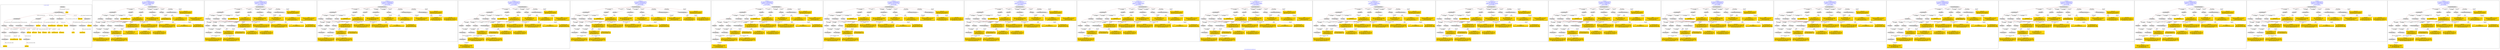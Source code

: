 digraph n0 {
fontcolor="blue"
remincross="true"
label="s23-s-national-portrait-gallery.json"
subgraph cluster_0 {
label="1-correct model"
n2[style="filled",color="white",fillcolor="lightgray",label="E12_Production1"];
n3[style="filled",color="white",fillcolor="lightgray",label="E21_Person1"];
n4[style="filled",color="white",fillcolor="lightgray",label="E55_Type2"];
n5[style="filled",color="white",fillcolor="lightgray",label="E52_Time-Span3"];
n6[style="filled",color="white",fillcolor="lightgray",label="E69_Death1"];
n7[style="filled",color="white",fillcolor="lightgray",label="E82_Actor_Appellation1"];
n8[style="filled",color="white",fillcolor="lightgray",label="E67_Birth1"];
n9[shape="plaintext",style="filled",fillcolor="gold",label="Artist_URI"];
n10[style="filled",color="white",fillcolor="lightgray",label="E21_Person2"];
n11[style="filled",color="white",fillcolor="lightgray",label="E82_Actor_Appellation2"];
n12[shape="plaintext",style="filled",fillcolor="gold",label="Description"];
n13[style="filled",color="white",fillcolor="lightgray",label="E22_Man-Made_Object1"];
n14[style="filled",color="white",fillcolor="lightgray",label="E55_Type3"];
n15[style="filled",color="white",fillcolor="lightgray",label="E54_Dimension1"];
n16[style="filled",color="white",fillcolor="lightgray",label="E40_Legal_Body1"];
n17[shape="plaintext",style="filled",fillcolor="gold",label="Object_URI"];
n18[style="filled",color="white",fillcolor="lightgray",label="E38_Image1"];
n19[shape="plaintext",style="filled",fillcolor="gold",label="Image"];
n20[shape="plaintext",style="filled",fillcolor="gold",label="Owner"];
n21[style="filled",color="white",fillcolor="lightgray",label="E52_Time-Span1"];
n22[shape="plaintext",style="filled",fillcolor="gold",label="BornDate"];
n23[style="filled",color="white",fillcolor="lightgray",label="E52_Time-Span2"];
n24[shape="plaintext",style="filled",fillcolor="gold",label="deathDate"];
n25[shape="plaintext",style="filled",fillcolor="gold",label="DateOfWork"];
n26[style="filled",color="white",fillcolor="lightgray",label="E52_Time-Span4"];
n27[shape="plaintext",style="filled",fillcolor="gold",label="AquisitionDate"];
n28[shape="plaintext",style="filled",fillcolor="gold",label="Dimension"];
n29[style="filled",color="white",fillcolor="lightgray",label="E55_Type1"];
n30[shape="plaintext",style="filled",fillcolor="gold",label="Classification_URI"];
n31[shape="plaintext",style="filled",fillcolor="gold",label="Classification"];
n32[shape="plaintext",style="filled",fillcolor="gold",label="Medium_URI"];
n33[shape="plaintext",style="filled",fillcolor="gold",label="Medium"];
n34[shape="plaintext",style="filled",fillcolor="gold",label="Subclassification_URI"];
n35[shape="plaintext",style="filled",fillcolor="gold",label="Subclassification"];
n36[shape="plaintext",style="filled",fillcolor="gold",label="Artist_Appellation_URI"];
n37[shape="plaintext",style="filled",fillcolor="gold",label="Artist"];
n38[shape="plaintext",style="filled",fillcolor="gold",label="values"];
n39[style="filled",color="white",fillcolor="lightgray",label="E8_Acquisition1"];
n40[shape="plaintext",style="filled",fillcolor="gold",label="CreditLine"];
}
subgraph cluster_1 {
label="candidate 0\nlink coherence:0.9393939393939394\nnode coherence:0.9354838709677419\nconfidence:0.47596829238740856\nmapping score:0.5167803507480131\ncost:231.009892\n-precision:0.42-recall:0.36"
n42[style="filled",color="white",fillcolor="lightgray",label="E12_Production1"];
n43[style="filled",color="white",fillcolor="lightgray",label="E21_Person1"];
n44[style="filled",color="white",fillcolor="lightgray",label="E52_Time-Span2"];
n45[style="filled",color="white",fillcolor="lightgray",label="E55_Type1"];
n46[style="filled",color="white",fillcolor="lightgray",label="E67_Birth1"];
n47[style="filled",color="white",fillcolor="lightgray",label="E69_Death1"];
n48[style="filled",color="white",fillcolor="lightgray",label="E74_Group1"];
n49[style="filled",color="white",fillcolor="lightgray",label="E82_Actor_Appellation1"];
n50[style="filled",color="white",fillcolor="lightgray",label="E22_Man-Made_Object1"];
n51[style="filled",color="white",fillcolor="lightgray",label="E30_Right1"];
n52[style="filled",color="white",fillcolor="lightgray",label="E35_Title1"];
n53[style="filled",color="white",fillcolor="lightgray",label="E54_Dimension1"];
n54[style="filled",color="white",fillcolor="lightgray",label="E55_Type2"];
n55[style="filled",color="white",fillcolor="lightgray",label="E52_Time-Span1"];
n56[style="filled",color="white",fillcolor="lightgray",label="E52_Time-Span3"];
n57[style="filled",color="white",fillcolor="lightgray",label="E29_Design_or_Procedure1"];
n58[shape="plaintext",style="filled",fillcolor="gold",label="Subclassification_URI\n[E55_Type,classLink,0.776]\n[E74_Group,classLink,0.224]"];
n59[shape="plaintext",style="filled",fillcolor="gold",label="Object_URI\n[E22_Man-Made_Object,classLink,1.0]\n[E54_Dimension,P3_has_note,0.0]\n[E82_Actor_Appellation,label,0.0]"];
n60[shape="plaintext",style="filled",fillcolor="gold",label="Artist\n[E82_Actor_Appellation,label,0.978]\n[E30_Right,P3_has_note,0.015]\n[E35_Title,label,0.006]\n[E29_Design_or_Procedure,P3_has_note,0.0]"];
n61[shape="plaintext",style="filled",fillcolor="gold",label="Artist_Appellation_URI\n[E82_Actor_Appellation,classLink,0.896]\n[E21_Person,classLink,0.104]\n[E22_Man-Made_Object,classLink,0.0]\n[E30_Right,P3_has_note,0.0]"];
n62[shape="plaintext",style="filled",fillcolor="gold",label="Owner\n[E35_Title,label,0.801]\n[E30_Right,P3_has_note,0.126]\n[E40_Legal_Body,label,0.071]\n[E82_Actor_Appellation,label,0.001]"];
n63[shape="plaintext",style="filled",fillcolor="gold",label="CreditLine\n[E30_Right,P3_has_note,0.616]\n[E35_Title,label,0.257]\n[E40_Legal_Body,label,0.104]\n[E74_Group,label,0.023]"];
n64[shape="plaintext",style="filled",fillcolor="gold",label="Image\n[E55_Type,label,0.5]\n[E29_Design_or_Procedure,P3_has_note,0.5]"];
n65[shape="plaintext",style="filled",fillcolor="gold",label="Classification_URI\n[E55_Type,classLink,0.756]\n[E74_Group,classLink,0.218]\n[E30_Right,P3_has_note,0.026]"];
n66[shape="plaintext",style="filled",fillcolor="gold",label="Medium_URI\n[E55_Type,classLink,0.767]\n[E74_Group,classLink,0.233]\n[E55_Type,label,0.0]\n[E29_Design_or_Procedure,P3_has_note,0.0]"];
n67[shape="plaintext",style="filled",fillcolor="gold",label="BornDate\n[E52_Time-Span,P82a_begin_of_the_begin,0.419]\n[E52_Time-Span,P82_at_some_time_within,0.292]\n[E52_Time-Span,P82b_end_of_the_end,0.238]\n[E82_Actor_Appellation,label,0.05]"];
n68[shape="plaintext",style="filled",fillcolor="gold",label="AquisitionDate\n[E52_Time-Span,P82b_end_of_the_end,0.385]\n[E52_Time-Span,P82_at_some_time_within,0.381]\n[E52_Time-Span,P82a_begin_of_the_begin,0.118]\n[E52_Time-Span,label,0.115]"];
n69[shape="plaintext",style="filled",fillcolor="gold",label="Description\n[E35_Title,label,0.618]\n[E30_Right,P3_has_note,0.206]\n[E82_Actor_Appellation,label,0.141]\n[E74_Group,label,0.034]"];
n70[shape="plaintext",style="filled",fillcolor="gold",label="deathDate\n[E52_Time-Span,P82b_end_of_the_end,0.401]\n[E52_Time-Span,P82_at_some_time_within,0.336]\n[E52_Time-Span,P82a_begin_of_the_begin,0.18]\n[E52_Time-Span,label,0.082]"];
n71[shape="plaintext",style="filled",fillcolor="gold",label="Medium\n[E55_Type,label,0.5]\n[E29_Design_or_Procedure,P3_has_note,0.5]\n[E55_Type,classLink,0.0]\n[E82_Actor_Appellation,label,0.0]"];
n72[shape="plaintext",style="filled",fillcolor="gold",label="DateOfWork\n[E52_Time-Span,P82a_begin_of_the_begin,0.376]\n[E52_Time-Span,P82_at_some_time_within,0.275]\n[E52_Time-Span,P82b_end_of_the_end,0.227]\n[E52_Time-Span,label,0.123]"];
n73[shape="plaintext",style="filled",fillcolor="gold",label="Artist_URI\n[E21_Person,classLink,0.545]\n[E82_Actor_Appellation,classLink,0.455]\n[E22_Man-Made_Object,classLink,0.0]\n[E30_Right,P3_has_note,0.0]"];
n74[shape="plaintext",style="filled",fillcolor="gold",label="Dimension\n[E54_Dimension,P3_has_note,0.801]\n[E82_Actor_Appellation,label,0.199]\n[E35_Title,label,0.001]\n[E29_Design_or_Procedure,P3_has_note,0.0]"];
n75[shape="plaintext",style="filled",fillcolor="gold",label="Classification\n[E30_Right,P3_has_note,1.0]"];
}
subgraph cluster_2 {
label="candidate 1\nlink coherence:0.9393939393939394\nnode coherence:0.9354838709677419\nconfidence:0.47488509671058016\nmapping score:0.5164192855224036\ncost:231.009892\n-precision:0.39-recall:0.33"
n77[style="filled",color="white",fillcolor="lightgray",label="E12_Production1"];
n78[style="filled",color="white",fillcolor="lightgray",label="E21_Person1"];
n79[style="filled",color="white",fillcolor="lightgray",label="E52_Time-Span2"];
n80[style="filled",color="white",fillcolor="lightgray",label="E55_Type1"];
n81[style="filled",color="white",fillcolor="lightgray",label="E67_Birth1"];
n82[style="filled",color="white",fillcolor="lightgray",label="E69_Death1"];
n83[style="filled",color="white",fillcolor="lightgray",label="E74_Group1"];
n84[style="filled",color="white",fillcolor="lightgray",label="E82_Actor_Appellation1"];
n85[style="filled",color="white",fillcolor="lightgray",label="E22_Man-Made_Object1"];
n86[style="filled",color="white",fillcolor="lightgray",label="E30_Right1"];
n87[style="filled",color="white",fillcolor="lightgray",label="E35_Title1"];
n88[style="filled",color="white",fillcolor="lightgray",label="E54_Dimension1"];
n89[style="filled",color="white",fillcolor="lightgray",label="E55_Type2"];
n90[style="filled",color="white",fillcolor="lightgray",label="E52_Time-Span1"];
n91[style="filled",color="white",fillcolor="lightgray",label="E52_Time-Span3"];
n92[style="filled",color="white",fillcolor="lightgray",label="E29_Design_or_Procedure1"];
n93[shape="plaintext",style="filled",fillcolor="gold",label="Medium_URI\n[E55_Type,classLink,0.767]\n[E74_Group,classLink,0.233]\n[E55_Type,label,0.0]\n[E29_Design_or_Procedure,P3_has_note,0.0]"];
n94[shape="plaintext",style="filled",fillcolor="gold",label="Object_URI\n[E22_Man-Made_Object,classLink,1.0]\n[E54_Dimension,P3_has_note,0.0]\n[E82_Actor_Appellation,label,0.0]"];
n95[shape="plaintext",style="filled",fillcolor="gold",label="Artist\n[E82_Actor_Appellation,label,0.978]\n[E30_Right,P3_has_note,0.015]\n[E35_Title,label,0.006]\n[E29_Design_or_Procedure,P3_has_note,0.0]"];
n96[shape="plaintext",style="filled",fillcolor="gold",label="Artist_Appellation_URI\n[E82_Actor_Appellation,classLink,0.896]\n[E21_Person,classLink,0.104]\n[E22_Man-Made_Object,classLink,0.0]\n[E30_Right,P3_has_note,0.0]"];
n97[shape="plaintext",style="filled",fillcolor="gold",label="Owner\n[E35_Title,label,0.801]\n[E30_Right,P3_has_note,0.126]\n[E40_Legal_Body,label,0.071]\n[E82_Actor_Appellation,label,0.001]"];
n98[shape="plaintext",style="filled",fillcolor="gold",label="CreditLine\n[E30_Right,P3_has_note,0.616]\n[E35_Title,label,0.257]\n[E40_Legal_Body,label,0.104]\n[E74_Group,label,0.023]"];
n99[shape="plaintext",style="filled",fillcolor="gold",label="Image\n[E55_Type,label,0.5]\n[E29_Design_or_Procedure,P3_has_note,0.5]"];
n100[shape="plaintext",style="filled",fillcolor="gold",label="Classification_URI\n[E55_Type,classLink,0.756]\n[E74_Group,classLink,0.218]\n[E30_Right,P3_has_note,0.026]"];
n101[shape="plaintext",style="filled",fillcolor="gold",label="Subclassification_URI\n[E55_Type,classLink,0.776]\n[E74_Group,classLink,0.224]"];
n102[shape="plaintext",style="filled",fillcolor="gold",label="BornDate\n[E52_Time-Span,P82a_begin_of_the_begin,0.419]\n[E52_Time-Span,P82_at_some_time_within,0.292]\n[E52_Time-Span,P82b_end_of_the_end,0.238]\n[E82_Actor_Appellation,label,0.05]"];
n103[shape="plaintext",style="filled",fillcolor="gold",label="AquisitionDate\n[E52_Time-Span,P82b_end_of_the_end,0.385]\n[E52_Time-Span,P82_at_some_time_within,0.381]\n[E52_Time-Span,P82a_begin_of_the_begin,0.118]\n[E52_Time-Span,label,0.115]"];
n104[shape="plaintext",style="filled",fillcolor="gold",label="Description\n[E35_Title,label,0.618]\n[E30_Right,P3_has_note,0.206]\n[E82_Actor_Appellation,label,0.141]\n[E74_Group,label,0.034]"];
n105[shape="plaintext",style="filled",fillcolor="gold",label="deathDate\n[E52_Time-Span,P82b_end_of_the_end,0.401]\n[E52_Time-Span,P82_at_some_time_within,0.336]\n[E52_Time-Span,P82a_begin_of_the_begin,0.18]\n[E52_Time-Span,label,0.082]"];
n106[shape="plaintext",style="filled",fillcolor="gold",label="Medium\n[E55_Type,label,0.5]\n[E29_Design_or_Procedure,P3_has_note,0.5]\n[E55_Type,classLink,0.0]\n[E82_Actor_Appellation,label,0.0]"];
n107[shape="plaintext",style="filled",fillcolor="gold",label="DateOfWork\n[E52_Time-Span,P82a_begin_of_the_begin,0.376]\n[E52_Time-Span,P82_at_some_time_within,0.275]\n[E52_Time-Span,P82b_end_of_the_end,0.227]\n[E52_Time-Span,label,0.123]"];
n108[shape="plaintext",style="filled",fillcolor="gold",label="Artist_URI\n[E21_Person,classLink,0.545]\n[E82_Actor_Appellation,classLink,0.455]\n[E22_Man-Made_Object,classLink,0.0]\n[E30_Right,P3_has_note,0.0]"];
n109[shape="plaintext",style="filled",fillcolor="gold",label="Dimension\n[E54_Dimension,P3_has_note,0.801]\n[E82_Actor_Appellation,label,0.199]\n[E35_Title,label,0.001]\n[E29_Design_or_Procedure,P3_has_note,0.0]"];
n110[shape="plaintext",style="filled",fillcolor="gold",label="Classification\n[E30_Right,P3_has_note,1.0]"];
}
subgraph cluster_3 {
label="candidate 10\nlink coherence:0.9090909090909091\nnode coherence:0.9354838709677419\nconfidence:0.473429929452084\nmapping score:0.5159342297695716\ncost:330.019904\n-precision:0.39-recall:0.33"
n112[style="filled",color="white",fillcolor="lightgray",label="E12_Production1"];
n113[style="filled",color="white",fillcolor="lightgray",label="E21_Person1"];
n114[style="filled",color="white",fillcolor="lightgray",label="E52_Time-Span2"];
n115[style="filled",color="white",fillcolor="lightgray",label="E55_Type1"];
n116[style="filled",color="white",fillcolor="lightgray",label="E67_Birth1"];
n117[style="filled",color="white",fillcolor="lightgray",label="E69_Death1"];
n118[style="filled",color="white",fillcolor="lightgray",label="E74_Group1"];
n119[style="filled",color="white",fillcolor="lightgray",label="E22_Man-Made_Object1"];
n120[style="filled",color="white",fillcolor="lightgray",label="E30_Right1"];
n121[style="filled",color="white",fillcolor="lightgray",label="E35_Title1"];
n122[style="filled",color="white",fillcolor="lightgray",label="E54_Dimension1"];
n123[style="filled",color="white",fillcolor="lightgray",label="E55_Type2"];
n124[style="filled",color="white",fillcolor="lightgray",label="E52_Time-Span1"];
n125[style="filled",color="white",fillcolor="lightgray",label="E52_Time-Span3"];
n126[style="filled",color="white",fillcolor="lightgray",label="E29_Design_or_Procedure1"];
n127[style="filled",color="white",fillcolor="lightgray",label="E82_Actor_Appellation1"];
n128[shape="plaintext",style="filled",fillcolor="gold",label="Medium_URI\n[E55_Type,classLink,0.767]\n[E74_Group,classLink,0.233]\n[E55_Type,label,0.0]\n[E29_Design_or_Procedure,P3_has_note,0.0]"];
n129[shape="plaintext",style="filled",fillcolor="gold",label="Object_URI\n[E22_Man-Made_Object,classLink,1.0]\n[E54_Dimension,P3_has_note,0.0]\n[E82_Actor_Appellation,label,0.0]"];
n130[shape="plaintext",style="filled",fillcolor="gold",label="Artist\n[E82_Actor_Appellation,label,0.978]\n[E30_Right,P3_has_note,0.015]\n[E35_Title,label,0.006]\n[E29_Design_or_Procedure,P3_has_note,0.0]"];
n131[shape="plaintext",style="filled",fillcolor="gold",label="Artist_Appellation_URI\n[E82_Actor_Appellation,classLink,0.896]\n[E21_Person,classLink,0.104]\n[E22_Man-Made_Object,classLink,0.0]\n[E30_Right,P3_has_note,0.0]"];
n132[shape="plaintext",style="filled",fillcolor="gold",label="Owner\n[E35_Title,label,0.801]\n[E30_Right,P3_has_note,0.126]\n[E40_Legal_Body,label,0.071]\n[E82_Actor_Appellation,label,0.001]"];
n133[shape="plaintext",style="filled",fillcolor="gold",label="CreditLine\n[E30_Right,P3_has_note,0.616]\n[E35_Title,label,0.257]\n[E40_Legal_Body,label,0.104]\n[E74_Group,label,0.023]"];
n134[shape="plaintext",style="filled",fillcolor="gold",label="Image\n[E55_Type,label,0.5]\n[E29_Design_or_Procedure,P3_has_note,0.5]"];
n135[shape="plaintext",style="filled",fillcolor="gold",label="Classification_URI\n[E55_Type,classLink,0.756]\n[E74_Group,classLink,0.218]\n[E30_Right,P3_has_note,0.026]"];
n136[shape="plaintext",style="filled",fillcolor="gold",label="Subclassification_URI\n[E55_Type,classLink,0.776]\n[E74_Group,classLink,0.224]"];
n137[shape="plaintext",style="filled",fillcolor="gold",label="DateOfWork\n[E52_Time-Span,P82a_begin_of_the_begin,0.376]\n[E52_Time-Span,P82_at_some_time_within,0.275]\n[E52_Time-Span,P82b_end_of_the_end,0.227]\n[E52_Time-Span,label,0.123]"];
n138[shape="plaintext",style="filled",fillcolor="gold",label="AquisitionDate\n[E52_Time-Span,P82b_end_of_the_end,0.385]\n[E52_Time-Span,P82_at_some_time_within,0.381]\n[E52_Time-Span,P82a_begin_of_the_begin,0.118]\n[E52_Time-Span,label,0.115]"];
n139[shape="plaintext",style="filled",fillcolor="gold",label="Description\n[E35_Title,label,0.618]\n[E30_Right,P3_has_note,0.206]\n[E82_Actor_Appellation,label,0.141]\n[E74_Group,label,0.034]"];
n140[shape="plaintext",style="filled",fillcolor="gold",label="deathDate\n[E52_Time-Span,P82b_end_of_the_end,0.401]\n[E52_Time-Span,P82_at_some_time_within,0.336]\n[E52_Time-Span,P82a_begin_of_the_begin,0.18]\n[E52_Time-Span,label,0.082]"];
n141[shape="plaintext",style="filled",fillcolor="gold",label="Medium\n[E55_Type,label,0.5]\n[E29_Design_or_Procedure,P3_has_note,0.5]\n[E55_Type,classLink,0.0]\n[E82_Actor_Appellation,label,0.0]"];
n142[shape="plaintext",style="filled",fillcolor="gold",label="BornDate\n[E52_Time-Span,P82a_begin_of_the_begin,0.419]\n[E52_Time-Span,P82_at_some_time_within,0.292]\n[E52_Time-Span,P82b_end_of_the_end,0.238]\n[E82_Actor_Appellation,label,0.05]"];
n143[shape="plaintext",style="filled",fillcolor="gold",label="Artist_URI\n[E21_Person,classLink,0.545]\n[E82_Actor_Appellation,classLink,0.455]\n[E22_Man-Made_Object,classLink,0.0]\n[E30_Right,P3_has_note,0.0]"];
n144[shape="plaintext",style="filled",fillcolor="gold",label="Dimension\n[E54_Dimension,P3_has_note,0.801]\n[E82_Actor_Appellation,label,0.199]\n[E35_Title,label,0.001]\n[E29_Design_or_Procedure,P3_has_note,0.0]"];
n145[shape="plaintext",style="filled",fillcolor="gold",label="Classification\n[E30_Right,P3_has_note,1.0]"];
}
subgraph cluster_4 {
label="candidate 11\nlink coherence:0.9090909090909091\nnode coherence:0.9354838709677419\nconfidence:0.4686234420873972\nmapping score:0.514332067314676\ncost:330.009902\n-precision:0.36-recall:0.31"
n147[style="filled",color="white",fillcolor="lightgray",label="E12_Production1"];
n148[style="filled",color="white",fillcolor="lightgray",label="E21_Person1"];
n149[style="filled",color="white",fillcolor="lightgray",label="E52_Time-Span2"];
n150[style="filled",color="white",fillcolor="lightgray",label="E55_Type1"];
n151[style="filled",color="white",fillcolor="lightgray",label="E67_Birth1"];
n152[style="filled",color="white",fillcolor="lightgray",label="E69_Death1"];
n153[style="filled",color="white",fillcolor="lightgray",label="E74_Group1"];
n154[style="filled",color="white",fillcolor="lightgray",label="E82_Actor_Appellation1"];
n155[style="filled",color="white",fillcolor="lightgray",label="E22_Man-Made_Object1"];
n156[style="filled",color="white",fillcolor="lightgray",label="E30_Right1"];
n157[style="filled",color="white",fillcolor="lightgray",label="E35_Title1"];
n158[style="filled",color="white",fillcolor="lightgray",label="E55_Type2"];
n159[style="filled",color="white",fillcolor="lightgray",label="E52_Time-Span1"];
n160[style="filled",color="white",fillcolor="lightgray",label="E52_Time-Span3"];
n161[style="filled",color="white",fillcolor="lightgray",label="E29_Design_or_Procedure1"];
n162[style="filled",color="white",fillcolor="lightgray",label="E54_Dimension1"];
n163[shape="plaintext",style="filled",fillcolor="gold",label="Medium_URI\n[E55_Type,classLink,0.767]\n[E74_Group,classLink,0.233]\n[E55_Type,label,0.0]\n[E29_Design_or_Procedure,P3_has_note,0.0]"];
n164[shape="plaintext",style="filled",fillcolor="gold",label="Object_URI\n[E22_Man-Made_Object,classLink,1.0]\n[E54_Dimension,P3_has_note,0.0]\n[E82_Actor_Appellation,label,0.0]"];
n165[shape="plaintext",style="filled",fillcolor="gold",label="Artist\n[E82_Actor_Appellation,label,0.978]\n[E30_Right,P3_has_note,0.015]\n[E35_Title,label,0.006]\n[E29_Design_or_Procedure,P3_has_note,0.0]"];
n166[shape="plaintext",style="filled",fillcolor="gold",label="Artist_Appellation_URI\n[E82_Actor_Appellation,classLink,0.896]\n[E21_Person,classLink,0.104]\n[E22_Man-Made_Object,classLink,0.0]\n[E30_Right,P3_has_note,0.0]"];
n167[shape="plaintext",style="filled",fillcolor="gold",label="Owner\n[E35_Title,label,0.801]\n[E30_Right,P3_has_note,0.126]\n[E40_Legal_Body,label,0.071]\n[E82_Actor_Appellation,label,0.001]"];
n168[shape="plaintext",style="filled",fillcolor="gold",label="CreditLine\n[E30_Right,P3_has_note,0.616]\n[E35_Title,label,0.257]\n[E40_Legal_Body,label,0.104]\n[E74_Group,label,0.023]"];
n169[shape="plaintext",style="filled",fillcolor="gold",label="Image\n[E55_Type,label,0.5]\n[E29_Design_or_Procedure,P3_has_note,0.5]"];
n170[shape="plaintext",style="filled",fillcolor="gold",label="Classification_URI\n[E55_Type,classLink,0.756]\n[E74_Group,classLink,0.218]\n[E30_Right,P3_has_note,0.026]"];
n171[shape="plaintext",style="filled",fillcolor="gold",label="Subclassification_URI\n[E55_Type,classLink,0.776]\n[E74_Group,classLink,0.224]"];
n172[shape="plaintext",style="filled",fillcolor="gold",label="BornDate\n[E52_Time-Span,P82a_begin_of_the_begin,0.419]\n[E52_Time-Span,P82_at_some_time_within,0.292]\n[E52_Time-Span,P82b_end_of_the_end,0.238]\n[E82_Actor_Appellation,label,0.05]"];
n173[shape="plaintext",style="filled",fillcolor="gold",label="AquisitionDate\n[E52_Time-Span,P82b_end_of_the_end,0.385]\n[E52_Time-Span,P82_at_some_time_within,0.381]\n[E52_Time-Span,P82a_begin_of_the_begin,0.118]\n[E52_Time-Span,label,0.115]"];
n174[shape="plaintext",style="filled",fillcolor="gold",label="Description\n[E35_Title,label,0.618]\n[E30_Right,P3_has_note,0.206]\n[E82_Actor_Appellation,label,0.141]\n[E74_Group,label,0.034]"];
n175[shape="plaintext",style="filled",fillcolor="gold",label="DateOfWork\n[E52_Time-Span,P82a_begin_of_the_begin,0.376]\n[E52_Time-Span,P82_at_some_time_within,0.275]\n[E52_Time-Span,P82b_end_of_the_end,0.227]\n[E52_Time-Span,label,0.123]"];
n176[shape="plaintext",style="filled",fillcolor="gold",label="Medium\n[E55_Type,label,0.5]\n[E29_Design_or_Procedure,P3_has_note,0.5]\n[E55_Type,classLink,0.0]\n[E82_Actor_Appellation,label,0.0]"];
n177[shape="plaintext",style="filled",fillcolor="gold",label="Artist_URI\n[E21_Person,classLink,0.545]\n[E82_Actor_Appellation,classLink,0.455]\n[E22_Man-Made_Object,classLink,0.0]\n[E30_Right,P3_has_note,0.0]"];
n178[shape="plaintext",style="filled",fillcolor="gold",label="deathDate\n[E52_Time-Span,P82b_end_of_the_end,0.401]\n[E52_Time-Span,P82_at_some_time_within,0.336]\n[E52_Time-Span,P82a_begin_of_the_begin,0.18]\n[E52_Time-Span,label,0.082]"];
n179[shape="plaintext",style="filled",fillcolor="gold",label="Dimension\n[E54_Dimension,P3_has_note,0.801]\n[E82_Actor_Appellation,label,0.199]\n[E35_Title,label,0.001]\n[E29_Design_or_Procedure,P3_has_note,0.0]"];
n180[shape="plaintext",style="filled",fillcolor="gold",label="Classification\n[E30_Right,P3_has_note,1.0]"];
}
subgraph cluster_5 {
label="candidate 12\nlink coherence:0.9090909090909091\nnode coherence:0.9354838709677419\nconfidence:0.4686234420873972\nmapping score:0.514332067314676\ncost:330.019904\n-precision:0.36-recall:0.31"
n182[style="filled",color="white",fillcolor="lightgray",label="E12_Production1"];
n183[style="filled",color="white",fillcolor="lightgray",label="E21_Person1"];
n184[style="filled",color="white",fillcolor="lightgray",label="E52_Time-Span2"];
n185[style="filled",color="white",fillcolor="lightgray",label="E55_Type1"];
n186[style="filled",color="white",fillcolor="lightgray",label="E67_Birth1"];
n187[style="filled",color="white",fillcolor="lightgray",label="E69_Death1"];
n188[style="filled",color="white",fillcolor="lightgray",label="E74_Group1"];
n189[style="filled",color="white",fillcolor="lightgray",label="E22_Man-Made_Object1"];
n190[style="filled",color="white",fillcolor="lightgray",label="E30_Right1"];
n191[style="filled",color="white",fillcolor="lightgray",label="E35_Title1"];
n192[style="filled",color="white",fillcolor="lightgray",label="E54_Dimension1"];
n193[style="filled",color="white",fillcolor="lightgray",label="E55_Type2"];
n194[style="filled",color="white",fillcolor="lightgray",label="E52_Time-Span1"];
n195[style="filled",color="white",fillcolor="lightgray",label="E52_Time-Span3"];
n196[style="filled",color="white",fillcolor="lightgray",label="E29_Design_or_Procedure1"];
n197[style="filled",color="white",fillcolor="lightgray",label="E82_Actor_Appellation1"];
n198[shape="plaintext",style="filled",fillcolor="gold",label="Medium_URI\n[E55_Type,classLink,0.767]\n[E74_Group,classLink,0.233]\n[E55_Type,label,0.0]\n[E29_Design_or_Procedure,P3_has_note,0.0]"];
n199[shape="plaintext",style="filled",fillcolor="gold",label="Object_URI\n[E22_Man-Made_Object,classLink,1.0]\n[E54_Dimension,P3_has_note,0.0]\n[E82_Actor_Appellation,label,0.0]"];
n200[shape="plaintext",style="filled",fillcolor="gold",label="Artist\n[E82_Actor_Appellation,label,0.978]\n[E30_Right,P3_has_note,0.015]\n[E35_Title,label,0.006]\n[E29_Design_or_Procedure,P3_has_note,0.0]"];
n201[shape="plaintext",style="filled",fillcolor="gold",label="Artist_Appellation_URI\n[E82_Actor_Appellation,classLink,0.896]\n[E21_Person,classLink,0.104]\n[E22_Man-Made_Object,classLink,0.0]\n[E30_Right,P3_has_note,0.0]"];
n202[shape="plaintext",style="filled",fillcolor="gold",label="Owner\n[E35_Title,label,0.801]\n[E30_Right,P3_has_note,0.126]\n[E40_Legal_Body,label,0.071]\n[E82_Actor_Appellation,label,0.001]"];
n203[shape="plaintext",style="filled",fillcolor="gold",label="CreditLine\n[E30_Right,P3_has_note,0.616]\n[E35_Title,label,0.257]\n[E40_Legal_Body,label,0.104]\n[E74_Group,label,0.023]"];
n204[shape="plaintext",style="filled",fillcolor="gold",label="Image\n[E55_Type,label,0.5]\n[E29_Design_or_Procedure,P3_has_note,0.5]"];
n205[shape="plaintext",style="filled",fillcolor="gold",label="Classification_URI\n[E55_Type,classLink,0.756]\n[E74_Group,classLink,0.218]\n[E30_Right,P3_has_note,0.026]"];
n206[shape="plaintext",style="filled",fillcolor="gold",label="Subclassification_URI\n[E55_Type,classLink,0.776]\n[E74_Group,classLink,0.224]"];
n207[shape="plaintext",style="filled",fillcolor="gold",label="BornDate\n[E52_Time-Span,P82a_begin_of_the_begin,0.419]\n[E52_Time-Span,P82_at_some_time_within,0.292]\n[E52_Time-Span,P82b_end_of_the_end,0.238]\n[E82_Actor_Appellation,label,0.05]"];
n208[shape="plaintext",style="filled",fillcolor="gold",label="AquisitionDate\n[E52_Time-Span,P82b_end_of_the_end,0.385]\n[E52_Time-Span,P82_at_some_time_within,0.381]\n[E52_Time-Span,P82a_begin_of_the_begin,0.118]\n[E52_Time-Span,label,0.115]"];
n209[shape="plaintext",style="filled",fillcolor="gold",label="Description\n[E35_Title,label,0.618]\n[E30_Right,P3_has_note,0.206]\n[E82_Actor_Appellation,label,0.141]\n[E74_Group,label,0.034]"];
n210[shape="plaintext",style="filled",fillcolor="gold",label="DateOfWork\n[E52_Time-Span,P82a_begin_of_the_begin,0.376]\n[E52_Time-Span,P82_at_some_time_within,0.275]\n[E52_Time-Span,P82b_end_of_the_end,0.227]\n[E52_Time-Span,label,0.123]"];
n211[shape="plaintext",style="filled",fillcolor="gold",label="Medium\n[E55_Type,label,0.5]\n[E29_Design_or_Procedure,P3_has_note,0.5]\n[E55_Type,classLink,0.0]\n[E82_Actor_Appellation,label,0.0]"];
n212[shape="plaintext",style="filled",fillcolor="gold",label="Artist_URI\n[E21_Person,classLink,0.545]\n[E82_Actor_Appellation,classLink,0.455]\n[E22_Man-Made_Object,classLink,0.0]\n[E30_Right,P3_has_note,0.0]"];
n213[shape="plaintext",style="filled",fillcolor="gold",label="deathDate\n[E52_Time-Span,P82b_end_of_the_end,0.401]\n[E52_Time-Span,P82_at_some_time_within,0.336]\n[E52_Time-Span,P82a_begin_of_the_begin,0.18]\n[E52_Time-Span,label,0.082]"];
n214[shape="plaintext",style="filled",fillcolor="gold",label="Dimension\n[E54_Dimension,P3_has_note,0.801]\n[E82_Actor_Appellation,label,0.199]\n[E35_Title,label,0.001]\n[E29_Design_or_Procedure,P3_has_note,0.0]"];
n215[shape="plaintext",style="filled",fillcolor="gold",label="Classification\n[E30_Right,P3_has_note,1.0]"];
}
subgraph cluster_6 {
label="candidate 13\nlink coherence:0.9090909090909091\nnode coherence:0.9354838709677419\nconfidence:0.466814758470008\nmapping score:0.5137291727755463\ncost:330.009902\n-precision:0.36-recall:0.31"
n217[style="filled",color="white",fillcolor="lightgray",label="E12_Production1"];
n218[style="filled",color="white",fillcolor="lightgray",label="E21_Person1"];
n219[style="filled",color="white",fillcolor="lightgray",label="E52_Time-Span2"];
n220[style="filled",color="white",fillcolor="lightgray",label="E55_Type1"];
n221[style="filled",color="white",fillcolor="lightgray",label="E67_Birth1"];
n222[style="filled",color="white",fillcolor="lightgray",label="E69_Death1"];
n223[style="filled",color="white",fillcolor="lightgray",label="E74_Group1"];
n224[style="filled",color="white",fillcolor="lightgray",label="E82_Actor_Appellation1"];
n225[style="filled",color="white",fillcolor="lightgray",label="E22_Man-Made_Object1"];
n226[style="filled",color="white",fillcolor="lightgray",label="E30_Right1"];
n227[style="filled",color="white",fillcolor="lightgray",label="E35_Title1"];
n228[style="filled",color="white",fillcolor="lightgray",label="E55_Type2"];
n229[style="filled",color="white",fillcolor="lightgray",label="E52_Time-Span1"];
n230[style="filled",color="white",fillcolor="lightgray",label="E52_Time-Span3"];
n231[style="filled",color="white",fillcolor="lightgray",label="E29_Design_or_Procedure1"];
n232[style="filled",color="white",fillcolor="lightgray",label="E54_Dimension1"];
n233[shape="plaintext",style="filled",fillcolor="gold",label="Medium_URI\n[E55_Type,classLink,0.767]\n[E74_Group,classLink,0.233]\n[E55_Type,label,0.0]\n[E29_Design_or_Procedure,P3_has_note,0.0]"];
n234[shape="plaintext",style="filled",fillcolor="gold",label="Object_URI\n[E22_Man-Made_Object,classLink,1.0]\n[E54_Dimension,P3_has_note,0.0]\n[E82_Actor_Appellation,label,0.0]"];
n235[shape="plaintext",style="filled",fillcolor="gold",label="Artist\n[E82_Actor_Appellation,label,0.978]\n[E30_Right,P3_has_note,0.015]\n[E35_Title,label,0.006]\n[E29_Design_or_Procedure,P3_has_note,0.0]"];
n236[shape="plaintext",style="filled",fillcolor="gold",label="Artist_Appellation_URI\n[E82_Actor_Appellation,classLink,0.896]\n[E21_Person,classLink,0.104]\n[E22_Man-Made_Object,classLink,0.0]\n[E30_Right,P3_has_note,0.0]"];
n237[shape="plaintext",style="filled",fillcolor="gold",label="Owner\n[E35_Title,label,0.801]\n[E30_Right,P3_has_note,0.126]\n[E40_Legal_Body,label,0.071]\n[E82_Actor_Appellation,label,0.001]"];
n238[shape="plaintext",style="filled",fillcolor="gold",label="CreditLine\n[E30_Right,P3_has_note,0.616]\n[E35_Title,label,0.257]\n[E40_Legal_Body,label,0.104]\n[E74_Group,label,0.023]"];
n239[shape="plaintext",style="filled",fillcolor="gold",label="Image\n[E55_Type,label,0.5]\n[E29_Design_or_Procedure,P3_has_note,0.5]"];
n240[shape="plaintext",style="filled",fillcolor="gold",label="Classification_URI\n[E55_Type,classLink,0.756]\n[E74_Group,classLink,0.218]\n[E30_Right,P3_has_note,0.026]"];
n241[shape="plaintext",style="filled",fillcolor="gold",label="Subclassification_URI\n[E55_Type,classLink,0.776]\n[E74_Group,classLink,0.224]"];
n242[shape="plaintext",style="filled",fillcolor="gold",label="DateOfWork\n[E52_Time-Span,P82a_begin_of_the_begin,0.376]\n[E52_Time-Span,P82_at_some_time_within,0.275]\n[E52_Time-Span,P82b_end_of_the_end,0.227]\n[E52_Time-Span,label,0.123]"];
n243[shape="plaintext",style="filled",fillcolor="gold",label="AquisitionDate\n[E52_Time-Span,P82b_end_of_the_end,0.385]\n[E52_Time-Span,P82_at_some_time_within,0.381]\n[E52_Time-Span,P82a_begin_of_the_begin,0.118]\n[E52_Time-Span,label,0.115]"];
n244[shape="plaintext",style="filled",fillcolor="gold",label="Description\n[E35_Title,label,0.618]\n[E30_Right,P3_has_note,0.206]\n[E82_Actor_Appellation,label,0.141]\n[E74_Group,label,0.034]"];
n245[shape="plaintext",style="filled",fillcolor="gold",label="BornDate\n[E52_Time-Span,P82a_begin_of_the_begin,0.419]\n[E52_Time-Span,P82_at_some_time_within,0.292]\n[E52_Time-Span,P82b_end_of_the_end,0.238]\n[E82_Actor_Appellation,label,0.05]"];
n246[shape="plaintext",style="filled",fillcolor="gold",label="Medium\n[E55_Type,label,0.5]\n[E29_Design_or_Procedure,P3_has_note,0.5]\n[E55_Type,classLink,0.0]\n[E82_Actor_Appellation,label,0.0]"];
n247[shape="plaintext",style="filled",fillcolor="gold",label="Artist_URI\n[E21_Person,classLink,0.545]\n[E82_Actor_Appellation,classLink,0.455]\n[E22_Man-Made_Object,classLink,0.0]\n[E30_Right,P3_has_note,0.0]"];
n248[shape="plaintext",style="filled",fillcolor="gold",label="deathDate\n[E52_Time-Span,P82b_end_of_the_end,0.401]\n[E52_Time-Span,P82_at_some_time_within,0.336]\n[E52_Time-Span,P82a_begin_of_the_begin,0.18]\n[E52_Time-Span,label,0.082]"];
n249[shape="plaintext",style="filled",fillcolor="gold",label="Dimension\n[E54_Dimension,P3_has_note,0.801]\n[E82_Actor_Appellation,label,0.199]\n[E35_Title,label,0.001]\n[E29_Design_or_Procedure,P3_has_note,0.0]"];
n250[shape="plaintext",style="filled",fillcolor="gold",label="Classification\n[E30_Right,P3_has_note,1.0]"];
}
subgraph cluster_7 {
label="candidate 14\nlink coherence:0.9090909090909091\nnode coherence:0.9354838709677419\nconfidence:0.466814758470008\nmapping score:0.5137291727755463\ncost:330.019904\n-precision:0.36-recall:0.31"
n252[style="filled",color="white",fillcolor="lightgray",label="E12_Production1"];
n253[style="filled",color="white",fillcolor="lightgray",label="E21_Person1"];
n254[style="filled",color="white",fillcolor="lightgray",label="E52_Time-Span2"];
n255[style="filled",color="white",fillcolor="lightgray",label="E55_Type1"];
n256[style="filled",color="white",fillcolor="lightgray",label="E67_Birth1"];
n257[style="filled",color="white",fillcolor="lightgray",label="E69_Death1"];
n258[style="filled",color="white",fillcolor="lightgray",label="E74_Group1"];
n259[style="filled",color="white",fillcolor="lightgray",label="E22_Man-Made_Object1"];
n260[style="filled",color="white",fillcolor="lightgray",label="E30_Right1"];
n261[style="filled",color="white",fillcolor="lightgray",label="E35_Title1"];
n262[style="filled",color="white",fillcolor="lightgray",label="E54_Dimension1"];
n263[style="filled",color="white",fillcolor="lightgray",label="E55_Type2"];
n264[style="filled",color="white",fillcolor="lightgray",label="E52_Time-Span1"];
n265[style="filled",color="white",fillcolor="lightgray",label="E52_Time-Span3"];
n266[style="filled",color="white",fillcolor="lightgray",label="E29_Design_or_Procedure1"];
n267[style="filled",color="white",fillcolor="lightgray",label="E82_Actor_Appellation1"];
n268[shape="plaintext",style="filled",fillcolor="gold",label="Medium_URI\n[E55_Type,classLink,0.767]\n[E74_Group,classLink,0.233]\n[E55_Type,label,0.0]\n[E29_Design_or_Procedure,P3_has_note,0.0]"];
n269[shape="plaintext",style="filled",fillcolor="gold",label="Object_URI\n[E22_Man-Made_Object,classLink,1.0]\n[E54_Dimension,P3_has_note,0.0]\n[E82_Actor_Appellation,label,0.0]"];
n270[shape="plaintext",style="filled",fillcolor="gold",label="Artist\n[E82_Actor_Appellation,label,0.978]\n[E30_Right,P3_has_note,0.015]\n[E35_Title,label,0.006]\n[E29_Design_or_Procedure,P3_has_note,0.0]"];
n271[shape="plaintext",style="filled",fillcolor="gold",label="Artist_Appellation_URI\n[E82_Actor_Appellation,classLink,0.896]\n[E21_Person,classLink,0.104]\n[E22_Man-Made_Object,classLink,0.0]\n[E30_Right,P3_has_note,0.0]"];
n272[shape="plaintext",style="filled",fillcolor="gold",label="Owner\n[E35_Title,label,0.801]\n[E30_Right,P3_has_note,0.126]\n[E40_Legal_Body,label,0.071]\n[E82_Actor_Appellation,label,0.001]"];
n273[shape="plaintext",style="filled",fillcolor="gold",label="CreditLine\n[E30_Right,P3_has_note,0.616]\n[E35_Title,label,0.257]\n[E40_Legal_Body,label,0.104]\n[E74_Group,label,0.023]"];
n274[shape="plaintext",style="filled",fillcolor="gold",label="Image\n[E55_Type,label,0.5]\n[E29_Design_or_Procedure,P3_has_note,0.5]"];
n275[shape="plaintext",style="filled",fillcolor="gold",label="Classification_URI\n[E55_Type,classLink,0.756]\n[E74_Group,classLink,0.218]\n[E30_Right,P3_has_note,0.026]"];
n276[shape="plaintext",style="filled",fillcolor="gold",label="Subclassification_URI\n[E55_Type,classLink,0.776]\n[E74_Group,classLink,0.224]"];
n277[shape="plaintext",style="filled",fillcolor="gold",label="DateOfWork\n[E52_Time-Span,P82a_begin_of_the_begin,0.376]\n[E52_Time-Span,P82_at_some_time_within,0.275]\n[E52_Time-Span,P82b_end_of_the_end,0.227]\n[E52_Time-Span,label,0.123]"];
n278[shape="plaintext",style="filled",fillcolor="gold",label="AquisitionDate\n[E52_Time-Span,P82b_end_of_the_end,0.385]\n[E52_Time-Span,P82_at_some_time_within,0.381]\n[E52_Time-Span,P82a_begin_of_the_begin,0.118]\n[E52_Time-Span,label,0.115]"];
n279[shape="plaintext",style="filled",fillcolor="gold",label="Description\n[E35_Title,label,0.618]\n[E30_Right,P3_has_note,0.206]\n[E82_Actor_Appellation,label,0.141]\n[E74_Group,label,0.034]"];
n280[shape="plaintext",style="filled",fillcolor="gold",label="BornDate\n[E52_Time-Span,P82a_begin_of_the_begin,0.419]\n[E52_Time-Span,P82_at_some_time_within,0.292]\n[E52_Time-Span,P82b_end_of_the_end,0.238]\n[E82_Actor_Appellation,label,0.05]"];
n281[shape="plaintext",style="filled",fillcolor="gold",label="Medium\n[E55_Type,label,0.5]\n[E29_Design_or_Procedure,P3_has_note,0.5]\n[E55_Type,classLink,0.0]\n[E82_Actor_Appellation,label,0.0]"];
n282[shape="plaintext",style="filled",fillcolor="gold",label="Artist_URI\n[E21_Person,classLink,0.545]\n[E82_Actor_Appellation,classLink,0.455]\n[E22_Man-Made_Object,classLink,0.0]\n[E30_Right,P3_has_note,0.0]"];
n283[shape="plaintext",style="filled",fillcolor="gold",label="deathDate\n[E52_Time-Span,P82b_end_of_the_end,0.401]\n[E52_Time-Span,P82_at_some_time_within,0.336]\n[E52_Time-Span,P82a_begin_of_the_begin,0.18]\n[E52_Time-Span,label,0.082]"];
n284[shape="plaintext",style="filled",fillcolor="gold",label="Dimension\n[E54_Dimension,P3_has_note,0.801]\n[E82_Actor_Appellation,label,0.199]\n[E35_Title,label,0.001]\n[E29_Design_or_Procedure,P3_has_note,0.0]"];
n285[shape="plaintext",style="filled",fillcolor="gold",label="Classification\n[E30_Right,P3_has_note,1.0]"];
}
subgraph cluster_8 {
label="candidate 15\nlink coherence:0.9032258064516129\nnode coherence:0.9\nconfidence:0.47512271837469555\nmapping score:0.5139297950137874\ncost:328.009912\n-precision:0.35-recall:0.28"
n287[style="filled",color="white",fillcolor="lightgray",label="E12_Production1"];
n288[style="filled",color="white",fillcolor="lightgray",label="E21_Person1"];
n289[style="filled",color="white",fillcolor="lightgray",label="E52_Time-Span2"];
n290[style="filled",color="white",fillcolor="lightgray",label="E55_Type1"];
n291[style="filled",color="white",fillcolor="lightgray",label="E67_Birth1"];
n292[style="filled",color="white",fillcolor="lightgray",label="E74_Group1"];
n293[style="filled",color="white",fillcolor="lightgray",label="E82_Actor_Appellation1"];
n294[style="filled",color="white",fillcolor="lightgray",label="E22_Man-Made_Object1"];
n295[style="filled",color="white",fillcolor="lightgray",label="E30_Right1"];
n296[style="filled",color="white",fillcolor="lightgray",label="E35_Title1"];
n297[style="filled",color="white",fillcolor="lightgray",label="E54_Dimension1"];
n298[style="filled",color="white",fillcolor="lightgray",label="E55_Type2"];
n299[style="filled",color="white",fillcolor="lightgray",label="E52_Time-Span1"];
n300[style="filled",color="white",fillcolor="lightgray",label="E29_Design_or_Procedure1"];
n301[shape="plaintext",style="filled",fillcolor="gold",label="Medium_URI\n[E55_Type,classLink,0.767]\n[E74_Group,classLink,0.233]\n[E55_Type,label,0.0]\n[E29_Design_or_Procedure,P3_has_note,0.0]"];
n302[shape="plaintext",style="filled",fillcolor="gold",label="Object_URI\n[E22_Man-Made_Object,classLink,1.0]\n[E54_Dimension,P3_has_note,0.0]\n[E82_Actor_Appellation,label,0.0]"];
n303[shape="plaintext",style="filled",fillcolor="gold",label="Artist\n[E82_Actor_Appellation,label,0.978]\n[E30_Right,P3_has_note,0.015]\n[E35_Title,label,0.006]\n[E29_Design_or_Procedure,P3_has_note,0.0]"];
n304[shape="plaintext",style="filled",fillcolor="gold",label="Artist_Appellation_URI\n[E82_Actor_Appellation,classLink,0.896]\n[E21_Person,classLink,0.104]\n[E22_Man-Made_Object,classLink,0.0]\n[E30_Right,P3_has_note,0.0]"];
n305[shape="plaintext",style="filled",fillcolor="gold",label="Owner\n[E35_Title,label,0.801]\n[E30_Right,P3_has_note,0.126]\n[E40_Legal_Body,label,0.071]\n[E82_Actor_Appellation,label,0.001]"];
n306[shape="plaintext",style="filled",fillcolor="gold",label="CreditLine\n[E30_Right,P3_has_note,0.616]\n[E35_Title,label,0.257]\n[E40_Legal_Body,label,0.104]\n[E74_Group,label,0.023]"];
n307[shape="plaintext",style="filled",fillcolor="gold",label="Image\n[E55_Type,label,0.5]\n[E29_Design_or_Procedure,P3_has_note,0.5]"];
n308[shape="plaintext",style="filled",fillcolor="gold",label="Classification_URI\n[E55_Type,classLink,0.756]\n[E74_Group,classLink,0.218]\n[E30_Right,P3_has_note,0.026]"];
n309[shape="plaintext",style="filled",fillcolor="gold",label="Subclassification_URI\n[E55_Type,classLink,0.776]\n[E74_Group,classLink,0.224]"];
n310[shape="plaintext",style="filled",fillcolor="gold",label="BornDate\n[E52_Time-Span,P82a_begin_of_the_begin,0.419]\n[E52_Time-Span,P82_at_some_time_within,0.292]\n[E52_Time-Span,P82b_end_of_the_end,0.238]\n[E82_Actor_Appellation,label,0.05]"];
n311[shape="plaintext",style="filled",fillcolor="gold",label="Description\n[E35_Title,label,0.618]\n[E30_Right,P3_has_note,0.206]\n[E82_Actor_Appellation,label,0.141]\n[E74_Group,label,0.034]"];
n312[shape="plaintext",style="filled",fillcolor="gold",label="deathDate\n[E52_Time-Span,P82b_end_of_the_end,0.401]\n[E52_Time-Span,P82_at_some_time_within,0.336]\n[E52_Time-Span,P82a_begin_of_the_begin,0.18]\n[E52_Time-Span,label,0.082]"];
n313[shape="plaintext",style="filled",fillcolor="gold",label="Medium\n[E55_Type,label,0.5]\n[E29_Design_or_Procedure,P3_has_note,0.5]\n[E55_Type,classLink,0.0]\n[E82_Actor_Appellation,label,0.0]"];
n314[shape="plaintext",style="filled",fillcolor="gold",label="DateOfWork\n[E52_Time-Span,P82a_begin_of_the_begin,0.376]\n[E52_Time-Span,P82_at_some_time_within,0.275]\n[E52_Time-Span,P82b_end_of_the_end,0.227]\n[E52_Time-Span,label,0.123]"];
n315[shape="plaintext",style="filled",fillcolor="gold",label="Artist_URI\n[E21_Person,classLink,0.545]\n[E82_Actor_Appellation,classLink,0.455]\n[E22_Man-Made_Object,classLink,0.0]\n[E30_Right,P3_has_note,0.0]"];
n316[shape="plaintext",style="filled",fillcolor="gold",label="Dimension\n[E54_Dimension,P3_has_note,0.801]\n[E82_Actor_Appellation,label,0.199]\n[E35_Title,label,0.001]\n[E29_Design_or_Procedure,P3_has_note,0.0]"];
n317[shape="plaintext",style="filled",fillcolor="gold",label="Classification\n[E30_Right,P3_has_note,1.0]"];
n318[shape="plaintext",style="filled",fillcolor="gold",label="AquisitionDate\n[E52_Time-Span,P82b_end_of_the_end,0.385]\n[E52_Time-Span,P82_at_some_time_within,0.381]\n[E52_Time-Span,P82a_begin_of_the_begin,0.118]\n[E52_Time-Span,label,0.115]"];
}
subgraph cluster_9 {
label="candidate 16\nlink coherence:0.9032258064516129\nnode coherence:0.9\nconfidence:0.47488509671058016\nmapping score:0.5138505877924157\ncost:229.009912\n-precision:0.35-recall:0.28"
n320[style="filled",color="white",fillcolor="lightgray",label="E12_Production1"];
n321[style="filled",color="white",fillcolor="lightgray",label="E21_Person1"];
n322[style="filled",color="white",fillcolor="lightgray",label="E52_Time-Span2"];
n323[style="filled",color="white",fillcolor="lightgray",label="E55_Type1"];
n324[style="filled",color="white",fillcolor="lightgray",label="E67_Birth1"];
n325[style="filled",color="white",fillcolor="lightgray",label="E74_Group1"];
n326[style="filled",color="white",fillcolor="lightgray",label="E82_Actor_Appellation1"];
n327[style="filled",color="white",fillcolor="lightgray",label="E22_Man-Made_Object1"];
n328[style="filled",color="white",fillcolor="lightgray",label="E30_Right1"];
n329[style="filled",color="white",fillcolor="lightgray",label="E35_Title1"];
n330[style="filled",color="white",fillcolor="lightgray",label="E54_Dimension1"];
n331[style="filled",color="white",fillcolor="lightgray",label="E55_Type2"];
n332[style="filled",color="white",fillcolor="lightgray",label="E52_Time-Span1"];
n333[style="filled",color="white",fillcolor="lightgray",label="E29_Design_or_Procedure1"];
n334[shape="plaintext",style="filled",fillcolor="gold",label="Medium_URI\n[E55_Type,classLink,0.767]\n[E74_Group,classLink,0.233]\n[E55_Type,label,0.0]\n[E29_Design_or_Procedure,P3_has_note,0.0]"];
n335[shape="plaintext",style="filled",fillcolor="gold",label="Object_URI\n[E22_Man-Made_Object,classLink,1.0]\n[E54_Dimension,P3_has_note,0.0]\n[E82_Actor_Appellation,label,0.0]"];
n336[shape="plaintext",style="filled",fillcolor="gold",label="Artist\n[E82_Actor_Appellation,label,0.978]\n[E30_Right,P3_has_note,0.015]\n[E35_Title,label,0.006]\n[E29_Design_or_Procedure,P3_has_note,0.0]"];
n337[shape="plaintext",style="filled",fillcolor="gold",label="Artist_Appellation_URI\n[E82_Actor_Appellation,classLink,0.896]\n[E21_Person,classLink,0.104]\n[E22_Man-Made_Object,classLink,0.0]\n[E30_Right,P3_has_note,0.0]"];
n338[shape="plaintext",style="filled",fillcolor="gold",label="Owner\n[E35_Title,label,0.801]\n[E30_Right,P3_has_note,0.126]\n[E40_Legal_Body,label,0.071]\n[E82_Actor_Appellation,label,0.001]"];
n339[shape="plaintext",style="filled",fillcolor="gold",label="CreditLine\n[E30_Right,P3_has_note,0.616]\n[E35_Title,label,0.257]\n[E40_Legal_Body,label,0.104]\n[E74_Group,label,0.023]"];
n340[shape="plaintext",style="filled",fillcolor="gold",label="Image\n[E55_Type,label,0.5]\n[E29_Design_or_Procedure,P3_has_note,0.5]"];
n341[shape="plaintext",style="filled",fillcolor="gold",label="Classification_URI\n[E55_Type,classLink,0.756]\n[E74_Group,classLink,0.218]\n[E30_Right,P3_has_note,0.026]"];
n342[shape="plaintext",style="filled",fillcolor="gold",label="Subclassification_URI\n[E55_Type,classLink,0.776]\n[E74_Group,classLink,0.224]"];
n343[shape="plaintext",style="filled",fillcolor="gold",label="BornDate\n[E52_Time-Span,P82a_begin_of_the_begin,0.419]\n[E52_Time-Span,P82_at_some_time_within,0.292]\n[E52_Time-Span,P82b_end_of_the_end,0.238]\n[E82_Actor_Appellation,label,0.05]"];
n344[shape="plaintext",style="filled",fillcolor="gold",label="Description\n[E35_Title,label,0.618]\n[E30_Right,P3_has_note,0.206]\n[E82_Actor_Appellation,label,0.141]\n[E74_Group,label,0.034]"];
n345[shape="plaintext",style="filled",fillcolor="gold",label="deathDate\n[E52_Time-Span,P82b_end_of_the_end,0.401]\n[E52_Time-Span,P82_at_some_time_within,0.336]\n[E52_Time-Span,P82a_begin_of_the_begin,0.18]\n[E52_Time-Span,label,0.082]"];
n346[shape="plaintext",style="filled",fillcolor="gold",label="Medium\n[E55_Type,label,0.5]\n[E29_Design_or_Procedure,P3_has_note,0.5]\n[E55_Type,classLink,0.0]\n[E82_Actor_Appellation,label,0.0]"];
n347[shape="plaintext",style="filled",fillcolor="gold",label="AquisitionDate\n[E52_Time-Span,P82b_end_of_the_end,0.385]\n[E52_Time-Span,P82_at_some_time_within,0.381]\n[E52_Time-Span,P82a_begin_of_the_begin,0.118]\n[E52_Time-Span,label,0.115]"];
n348[shape="plaintext",style="filled",fillcolor="gold",label="DateOfWork\n[E52_Time-Span,P82a_begin_of_the_begin,0.376]\n[E52_Time-Span,P82_at_some_time_within,0.275]\n[E52_Time-Span,P82b_end_of_the_end,0.227]\n[E52_Time-Span,label,0.123]"];
n349[shape="plaintext",style="filled",fillcolor="gold",label="Artist_URI\n[E21_Person,classLink,0.545]\n[E82_Actor_Appellation,classLink,0.455]\n[E22_Man-Made_Object,classLink,0.0]\n[E30_Right,P3_has_note,0.0]"];
n350[shape="plaintext",style="filled",fillcolor="gold",label="Dimension\n[E54_Dimension,P3_has_note,0.801]\n[E82_Actor_Appellation,label,0.199]\n[E35_Title,label,0.001]\n[E29_Design_or_Procedure,P3_has_note,0.0]"];
n351[shape="plaintext",style="filled",fillcolor="gold",label="Classification\n[E30_Right,P3_has_note,1.0]"];
}
subgraph cluster_10 {
label="candidate 17\nlink coherence:0.9032258064516129\nnode coherence:0.9\nconfidence:0.4736675511161994\nmapping score:0.5134447392609555\ncost:328.009912\n-precision:0.39-recall:0.31"
n353[style="filled",color="white",fillcolor="lightgray",label="E12_Production1"];
n354[style="filled",color="white",fillcolor="lightgray",label="E21_Person1"];
n355[style="filled",color="white",fillcolor="lightgray",label="E52_Time-Span2"];
n356[style="filled",color="white",fillcolor="lightgray",label="E55_Type1"];
n357[style="filled",color="white",fillcolor="lightgray",label="E67_Birth1"];
n358[style="filled",color="white",fillcolor="lightgray",label="E74_Group1"];
n359[style="filled",color="white",fillcolor="lightgray",label="E82_Actor_Appellation1"];
n360[style="filled",color="white",fillcolor="lightgray",label="E22_Man-Made_Object1"];
n361[style="filled",color="white",fillcolor="lightgray",label="E30_Right1"];
n362[style="filled",color="white",fillcolor="lightgray",label="E35_Title1"];
n363[style="filled",color="white",fillcolor="lightgray",label="E54_Dimension1"];
n364[style="filled",color="white",fillcolor="lightgray",label="E55_Type2"];
n365[style="filled",color="white",fillcolor="lightgray",label="E52_Time-Span1"];
n366[style="filled",color="white",fillcolor="lightgray",label="E29_Design_or_Procedure1"];
n367[shape="plaintext",style="filled",fillcolor="gold",label="Medium_URI\n[E55_Type,classLink,0.767]\n[E74_Group,classLink,0.233]\n[E55_Type,label,0.0]\n[E29_Design_or_Procedure,P3_has_note,0.0]"];
n368[shape="plaintext",style="filled",fillcolor="gold",label="Object_URI\n[E22_Man-Made_Object,classLink,1.0]\n[E54_Dimension,P3_has_note,0.0]\n[E82_Actor_Appellation,label,0.0]"];
n369[shape="plaintext",style="filled",fillcolor="gold",label="Artist\n[E82_Actor_Appellation,label,0.978]\n[E30_Right,P3_has_note,0.015]\n[E35_Title,label,0.006]\n[E29_Design_or_Procedure,P3_has_note,0.0]"];
n370[shape="plaintext",style="filled",fillcolor="gold",label="Artist_Appellation_URI\n[E82_Actor_Appellation,classLink,0.896]\n[E21_Person,classLink,0.104]\n[E22_Man-Made_Object,classLink,0.0]\n[E30_Right,P3_has_note,0.0]"];
n371[shape="plaintext",style="filled",fillcolor="gold",label="Owner\n[E35_Title,label,0.801]\n[E30_Right,P3_has_note,0.126]\n[E40_Legal_Body,label,0.071]\n[E82_Actor_Appellation,label,0.001]"];
n372[shape="plaintext",style="filled",fillcolor="gold",label="CreditLine\n[E30_Right,P3_has_note,0.616]\n[E35_Title,label,0.257]\n[E40_Legal_Body,label,0.104]\n[E74_Group,label,0.023]"];
n373[shape="plaintext",style="filled",fillcolor="gold",label="Image\n[E55_Type,label,0.5]\n[E29_Design_or_Procedure,P3_has_note,0.5]"];
n374[shape="plaintext",style="filled",fillcolor="gold",label="Classification_URI\n[E55_Type,classLink,0.756]\n[E74_Group,classLink,0.218]\n[E30_Right,P3_has_note,0.026]"];
n375[shape="plaintext",style="filled",fillcolor="gold",label="Subclassification_URI\n[E55_Type,classLink,0.776]\n[E74_Group,classLink,0.224]"];
n376[shape="plaintext",style="filled",fillcolor="gold",label="DateOfWork\n[E52_Time-Span,P82a_begin_of_the_begin,0.376]\n[E52_Time-Span,P82_at_some_time_within,0.275]\n[E52_Time-Span,P82b_end_of_the_end,0.227]\n[E52_Time-Span,label,0.123]"];
n377[shape="plaintext",style="filled",fillcolor="gold",label="Description\n[E35_Title,label,0.618]\n[E30_Right,P3_has_note,0.206]\n[E82_Actor_Appellation,label,0.141]\n[E74_Group,label,0.034]"];
n378[shape="plaintext",style="filled",fillcolor="gold",label="deathDate\n[E52_Time-Span,P82b_end_of_the_end,0.401]\n[E52_Time-Span,P82_at_some_time_within,0.336]\n[E52_Time-Span,P82a_begin_of_the_begin,0.18]\n[E52_Time-Span,label,0.082]"];
n379[shape="plaintext",style="filled",fillcolor="gold",label="Medium\n[E55_Type,label,0.5]\n[E29_Design_or_Procedure,P3_has_note,0.5]\n[E55_Type,classLink,0.0]\n[E82_Actor_Appellation,label,0.0]"];
n380[shape="plaintext",style="filled",fillcolor="gold",label="BornDate\n[E52_Time-Span,P82a_begin_of_the_begin,0.419]\n[E52_Time-Span,P82_at_some_time_within,0.292]\n[E52_Time-Span,P82b_end_of_the_end,0.238]\n[E82_Actor_Appellation,label,0.05]"];
n381[shape="plaintext",style="filled",fillcolor="gold",label="Artist_URI\n[E21_Person,classLink,0.545]\n[E82_Actor_Appellation,classLink,0.455]\n[E22_Man-Made_Object,classLink,0.0]\n[E30_Right,P3_has_note,0.0]"];
n382[shape="plaintext",style="filled",fillcolor="gold",label="Dimension\n[E54_Dimension,P3_has_note,0.801]\n[E82_Actor_Appellation,label,0.199]\n[E35_Title,label,0.001]\n[E29_Design_or_Procedure,P3_has_note,0.0]"];
n383[shape="plaintext",style="filled",fillcolor="gold",label="Classification\n[E30_Right,P3_has_note,1.0]"];
n384[shape="plaintext",style="filled",fillcolor="gold",label="AquisitionDate\n[E52_Time-Span,P82b_end_of_the_end,0.385]\n[E52_Time-Span,P82_at_some_time_within,0.381]\n[E52_Time-Span,P82a_begin_of_the_begin,0.118]\n[E52_Time-Span,label,0.115]"];
}
subgraph cluster_11 {
label="candidate 18\nlink coherence:0.9032258064516129\nnode coherence:0.9\nconfidence:0.473429929452084\nmapping score:0.5133655320395836\ncost:229.009912\n-precision:0.39-recall:0.31"
n386[style="filled",color="white",fillcolor="lightgray",label="E12_Production1"];
n387[style="filled",color="white",fillcolor="lightgray",label="E21_Person1"];
n388[style="filled",color="white",fillcolor="lightgray",label="E52_Time-Span2"];
n389[style="filled",color="white",fillcolor="lightgray",label="E55_Type1"];
n390[style="filled",color="white",fillcolor="lightgray",label="E67_Birth1"];
n391[style="filled",color="white",fillcolor="lightgray",label="E74_Group1"];
n392[style="filled",color="white",fillcolor="lightgray",label="E82_Actor_Appellation1"];
n393[style="filled",color="white",fillcolor="lightgray",label="E22_Man-Made_Object1"];
n394[style="filled",color="white",fillcolor="lightgray",label="E30_Right1"];
n395[style="filled",color="white",fillcolor="lightgray",label="E35_Title1"];
n396[style="filled",color="white",fillcolor="lightgray",label="E54_Dimension1"];
n397[style="filled",color="white",fillcolor="lightgray",label="E55_Type2"];
n398[style="filled",color="white",fillcolor="lightgray",label="E52_Time-Span1"];
n399[style="filled",color="white",fillcolor="lightgray",label="E29_Design_or_Procedure1"];
n400[shape="plaintext",style="filled",fillcolor="gold",label="Medium_URI\n[E55_Type,classLink,0.767]\n[E74_Group,classLink,0.233]\n[E55_Type,label,0.0]\n[E29_Design_or_Procedure,P3_has_note,0.0]"];
n401[shape="plaintext",style="filled",fillcolor="gold",label="Object_URI\n[E22_Man-Made_Object,classLink,1.0]\n[E54_Dimension,P3_has_note,0.0]\n[E82_Actor_Appellation,label,0.0]"];
n402[shape="plaintext",style="filled",fillcolor="gold",label="Artist\n[E82_Actor_Appellation,label,0.978]\n[E30_Right,P3_has_note,0.015]\n[E35_Title,label,0.006]\n[E29_Design_or_Procedure,P3_has_note,0.0]"];
n403[shape="plaintext",style="filled",fillcolor="gold",label="Artist_Appellation_URI\n[E82_Actor_Appellation,classLink,0.896]\n[E21_Person,classLink,0.104]\n[E22_Man-Made_Object,classLink,0.0]\n[E30_Right,P3_has_note,0.0]"];
n404[shape="plaintext",style="filled",fillcolor="gold",label="Owner\n[E35_Title,label,0.801]\n[E30_Right,P3_has_note,0.126]\n[E40_Legal_Body,label,0.071]\n[E82_Actor_Appellation,label,0.001]"];
n405[shape="plaintext",style="filled",fillcolor="gold",label="CreditLine\n[E30_Right,P3_has_note,0.616]\n[E35_Title,label,0.257]\n[E40_Legal_Body,label,0.104]\n[E74_Group,label,0.023]"];
n406[shape="plaintext",style="filled",fillcolor="gold",label="Image\n[E55_Type,label,0.5]\n[E29_Design_or_Procedure,P3_has_note,0.5]"];
n407[shape="plaintext",style="filled",fillcolor="gold",label="Classification_URI\n[E55_Type,classLink,0.756]\n[E74_Group,classLink,0.218]\n[E30_Right,P3_has_note,0.026]"];
n408[shape="plaintext",style="filled",fillcolor="gold",label="Subclassification_URI\n[E55_Type,classLink,0.776]\n[E74_Group,classLink,0.224]"];
n409[shape="plaintext",style="filled",fillcolor="gold",label="DateOfWork\n[E52_Time-Span,P82a_begin_of_the_begin,0.376]\n[E52_Time-Span,P82_at_some_time_within,0.275]\n[E52_Time-Span,P82b_end_of_the_end,0.227]\n[E52_Time-Span,label,0.123]"];
n410[shape="plaintext",style="filled",fillcolor="gold",label="Description\n[E35_Title,label,0.618]\n[E30_Right,P3_has_note,0.206]\n[E82_Actor_Appellation,label,0.141]\n[E74_Group,label,0.034]"];
n411[shape="plaintext",style="filled",fillcolor="gold",label="deathDate\n[E52_Time-Span,P82b_end_of_the_end,0.401]\n[E52_Time-Span,P82_at_some_time_within,0.336]\n[E52_Time-Span,P82a_begin_of_the_begin,0.18]\n[E52_Time-Span,label,0.082]"];
n412[shape="plaintext",style="filled",fillcolor="gold",label="Medium\n[E55_Type,label,0.5]\n[E29_Design_or_Procedure,P3_has_note,0.5]\n[E55_Type,classLink,0.0]\n[E82_Actor_Appellation,label,0.0]"];
n413[shape="plaintext",style="filled",fillcolor="gold",label="AquisitionDate\n[E52_Time-Span,P82b_end_of_the_end,0.385]\n[E52_Time-Span,P82_at_some_time_within,0.381]\n[E52_Time-Span,P82a_begin_of_the_begin,0.118]\n[E52_Time-Span,label,0.115]"];
n414[shape="plaintext",style="filled",fillcolor="gold",label="BornDate\n[E52_Time-Span,P82a_begin_of_the_begin,0.419]\n[E52_Time-Span,P82_at_some_time_within,0.292]\n[E52_Time-Span,P82b_end_of_the_end,0.238]\n[E82_Actor_Appellation,label,0.05]"];
n415[shape="plaintext",style="filled",fillcolor="gold",label="Artist_URI\n[E21_Person,classLink,0.545]\n[E82_Actor_Appellation,classLink,0.455]\n[E22_Man-Made_Object,classLink,0.0]\n[E30_Right,P3_has_note,0.0]"];
n416[shape="plaintext",style="filled",fillcolor="gold",label="Dimension\n[E54_Dimension,P3_has_note,0.801]\n[E82_Actor_Appellation,label,0.199]\n[E35_Title,label,0.001]\n[E29_Design_or_Procedure,P3_has_note,0.0]"];
n417[shape="plaintext",style="filled",fillcolor="gold",label="Classification\n[E30_Right,P3_has_note,1.0]"];
}
subgraph cluster_12 {
label="candidate 19\nlink coherence:0.9032258064516129\nnode coherence:0.9\nconfidence:0.46886106375151254\nmapping score:0.5118425768060598\ncost:328.009912\n-precision:0.35-recall:0.28"
n419[style="filled",color="white",fillcolor="lightgray",label="E12_Production1"];
n420[style="filled",color="white",fillcolor="lightgray",label="E21_Person1"];
n421[style="filled",color="white",fillcolor="lightgray",label="E52_Time-Span2"];
n422[style="filled",color="white",fillcolor="lightgray",label="E55_Type1"];
n423[style="filled",color="white",fillcolor="lightgray",label="E67_Birth1"];
n424[style="filled",color="white",fillcolor="lightgray",label="E74_Group1"];
n425[style="filled",color="white",fillcolor="lightgray",label="E82_Actor_Appellation1"];
n426[style="filled",color="white",fillcolor="lightgray",label="E22_Man-Made_Object1"];
n427[style="filled",color="white",fillcolor="lightgray",label="E30_Right1"];
n428[style="filled",color="white",fillcolor="lightgray",label="E35_Title1"];
n429[style="filled",color="white",fillcolor="lightgray",label="E54_Dimension1"];
n430[style="filled",color="white",fillcolor="lightgray",label="E55_Type2"];
n431[style="filled",color="white",fillcolor="lightgray",label="E52_Time-Span1"];
n432[style="filled",color="white",fillcolor="lightgray",label="E29_Design_or_Procedure1"];
n433[shape="plaintext",style="filled",fillcolor="gold",label="Medium_URI\n[E55_Type,classLink,0.767]\n[E74_Group,classLink,0.233]\n[E55_Type,label,0.0]\n[E29_Design_or_Procedure,P3_has_note,0.0]"];
n434[shape="plaintext",style="filled",fillcolor="gold",label="Object_URI\n[E22_Man-Made_Object,classLink,1.0]\n[E54_Dimension,P3_has_note,0.0]\n[E82_Actor_Appellation,label,0.0]"];
n435[shape="plaintext",style="filled",fillcolor="gold",label="Artist\n[E82_Actor_Appellation,label,0.978]\n[E30_Right,P3_has_note,0.015]\n[E35_Title,label,0.006]\n[E29_Design_or_Procedure,P3_has_note,0.0]"];
n436[shape="plaintext",style="filled",fillcolor="gold",label="Artist_Appellation_URI\n[E82_Actor_Appellation,classLink,0.896]\n[E21_Person,classLink,0.104]\n[E22_Man-Made_Object,classLink,0.0]\n[E30_Right,P3_has_note,0.0]"];
n437[shape="plaintext",style="filled",fillcolor="gold",label="Owner\n[E35_Title,label,0.801]\n[E30_Right,P3_has_note,0.126]\n[E40_Legal_Body,label,0.071]\n[E82_Actor_Appellation,label,0.001]"];
n438[shape="plaintext",style="filled",fillcolor="gold",label="CreditLine\n[E30_Right,P3_has_note,0.616]\n[E35_Title,label,0.257]\n[E40_Legal_Body,label,0.104]\n[E74_Group,label,0.023]"];
n439[shape="plaintext",style="filled",fillcolor="gold",label="Image\n[E55_Type,label,0.5]\n[E29_Design_or_Procedure,P3_has_note,0.5]"];
n440[shape="plaintext",style="filled",fillcolor="gold",label="Classification_URI\n[E55_Type,classLink,0.756]\n[E74_Group,classLink,0.218]\n[E30_Right,P3_has_note,0.026]"];
n441[shape="plaintext",style="filled",fillcolor="gold",label="Subclassification_URI\n[E55_Type,classLink,0.776]\n[E74_Group,classLink,0.224]"];
n442[shape="plaintext",style="filled",fillcolor="gold",label="BornDate\n[E52_Time-Span,P82a_begin_of_the_begin,0.419]\n[E52_Time-Span,P82_at_some_time_within,0.292]\n[E52_Time-Span,P82b_end_of_the_end,0.238]\n[E82_Actor_Appellation,label,0.05]"];
n443[shape="plaintext",style="filled",fillcolor="gold",label="Description\n[E35_Title,label,0.618]\n[E30_Right,P3_has_note,0.206]\n[E82_Actor_Appellation,label,0.141]\n[E74_Group,label,0.034]"];
n444[shape="plaintext",style="filled",fillcolor="gold",label="DateOfWork\n[E52_Time-Span,P82a_begin_of_the_begin,0.376]\n[E52_Time-Span,P82_at_some_time_within,0.275]\n[E52_Time-Span,P82b_end_of_the_end,0.227]\n[E52_Time-Span,label,0.123]"];
n445[shape="plaintext",style="filled",fillcolor="gold",label="Medium\n[E55_Type,label,0.5]\n[E29_Design_or_Procedure,P3_has_note,0.5]\n[E55_Type,classLink,0.0]\n[E82_Actor_Appellation,label,0.0]"];
n446[shape="plaintext",style="filled",fillcolor="gold",label="Artist_URI\n[E21_Person,classLink,0.545]\n[E82_Actor_Appellation,classLink,0.455]\n[E22_Man-Made_Object,classLink,0.0]\n[E30_Right,P3_has_note,0.0]"];
n447[shape="plaintext",style="filled",fillcolor="gold",label="deathDate\n[E52_Time-Span,P82b_end_of_the_end,0.401]\n[E52_Time-Span,P82_at_some_time_within,0.336]\n[E52_Time-Span,P82a_begin_of_the_begin,0.18]\n[E52_Time-Span,label,0.082]"];
n448[shape="plaintext",style="filled",fillcolor="gold",label="Dimension\n[E54_Dimension,P3_has_note,0.801]\n[E82_Actor_Appellation,label,0.199]\n[E35_Title,label,0.001]\n[E29_Design_or_Procedure,P3_has_note,0.0]"];
n449[shape="plaintext",style="filled",fillcolor="gold",label="Classification\n[E30_Right,P3_has_note,1.0]"];
n450[shape="plaintext",style="filled",fillcolor="gold",label="AquisitionDate\n[E52_Time-Span,P82b_end_of_the_end,0.385]\n[E52_Time-Span,P82_at_some_time_within,0.381]\n[E52_Time-Span,P82a_begin_of_the_begin,0.118]\n[E52_Time-Span,label,0.115]"];
}
subgraph cluster_13 {
label="candidate 2\nlink coherence:0.9393939393939394\nnode coherence:0.9354838709677419\nconfidence:0.473429929452084\nmapping score:0.5159342297695716\ncost:231.009892\n-precision:0.42-recall:0.36"
n452[style="filled",color="white",fillcolor="lightgray",label="E12_Production1"];
n453[style="filled",color="white",fillcolor="lightgray",label="E21_Person1"];
n454[style="filled",color="white",fillcolor="lightgray",label="E52_Time-Span2"];
n455[style="filled",color="white",fillcolor="lightgray",label="E55_Type1"];
n456[style="filled",color="white",fillcolor="lightgray",label="E67_Birth1"];
n457[style="filled",color="white",fillcolor="lightgray",label="E69_Death1"];
n458[style="filled",color="white",fillcolor="lightgray",label="E74_Group1"];
n459[style="filled",color="white",fillcolor="lightgray",label="E82_Actor_Appellation1"];
n460[style="filled",color="white",fillcolor="lightgray",label="E22_Man-Made_Object1"];
n461[style="filled",color="white",fillcolor="lightgray",label="E30_Right1"];
n462[style="filled",color="white",fillcolor="lightgray",label="E35_Title1"];
n463[style="filled",color="white",fillcolor="lightgray",label="E54_Dimension1"];
n464[style="filled",color="white",fillcolor="lightgray",label="E55_Type2"];
n465[style="filled",color="white",fillcolor="lightgray",label="E52_Time-Span1"];
n466[style="filled",color="white",fillcolor="lightgray",label="E52_Time-Span3"];
n467[style="filled",color="white",fillcolor="lightgray",label="E29_Design_or_Procedure1"];
n468[shape="plaintext",style="filled",fillcolor="gold",label="Medium_URI\n[E55_Type,classLink,0.767]\n[E74_Group,classLink,0.233]\n[E55_Type,label,0.0]\n[E29_Design_or_Procedure,P3_has_note,0.0]"];
n469[shape="plaintext",style="filled",fillcolor="gold",label="Object_URI\n[E22_Man-Made_Object,classLink,1.0]\n[E54_Dimension,P3_has_note,0.0]\n[E82_Actor_Appellation,label,0.0]"];
n470[shape="plaintext",style="filled",fillcolor="gold",label="Artist\n[E82_Actor_Appellation,label,0.978]\n[E30_Right,P3_has_note,0.015]\n[E35_Title,label,0.006]\n[E29_Design_or_Procedure,P3_has_note,0.0]"];
n471[shape="plaintext",style="filled",fillcolor="gold",label="Artist_Appellation_URI\n[E82_Actor_Appellation,classLink,0.896]\n[E21_Person,classLink,0.104]\n[E22_Man-Made_Object,classLink,0.0]\n[E30_Right,P3_has_note,0.0]"];
n472[shape="plaintext",style="filled",fillcolor="gold",label="Owner\n[E35_Title,label,0.801]\n[E30_Right,P3_has_note,0.126]\n[E40_Legal_Body,label,0.071]\n[E82_Actor_Appellation,label,0.001]"];
n473[shape="plaintext",style="filled",fillcolor="gold",label="CreditLine\n[E30_Right,P3_has_note,0.616]\n[E35_Title,label,0.257]\n[E40_Legal_Body,label,0.104]\n[E74_Group,label,0.023]"];
n474[shape="plaintext",style="filled",fillcolor="gold",label="Image\n[E55_Type,label,0.5]\n[E29_Design_or_Procedure,P3_has_note,0.5]"];
n475[shape="plaintext",style="filled",fillcolor="gold",label="Classification_URI\n[E55_Type,classLink,0.756]\n[E74_Group,classLink,0.218]\n[E30_Right,P3_has_note,0.026]"];
n476[shape="plaintext",style="filled",fillcolor="gold",label="Subclassification_URI\n[E55_Type,classLink,0.776]\n[E74_Group,classLink,0.224]"];
n477[shape="plaintext",style="filled",fillcolor="gold",label="DateOfWork\n[E52_Time-Span,P82a_begin_of_the_begin,0.376]\n[E52_Time-Span,P82_at_some_time_within,0.275]\n[E52_Time-Span,P82b_end_of_the_end,0.227]\n[E52_Time-Span,label,0.123]"];
n478[shape="plaintext",style="filled",fillcolor="gold",label="AquisitionDate\n[E52_Time-Span,P82b_end_of_the_end,0.385]\n[E52_Time-Span,P82_at_some_time_within,0.381]\n[E52_Time-Span,P82a_begin_of_the_begin,0.118]\n[E52_Time-Span,label,0.115]"];
n479[shape="plaintext",style="filled",fillcolor="gold",label="Description\n[E35_Title,label,0.618]\n[E30_Right,P3_has_note,0.206]\n[E82_Actor_Appellation,label,0.141]\n[E74_Group,label,0.034]"];
n480[shape="plaintext",style="filled",fillcolor="gold",label="deathDate\n[E52_Time-Span,P82b_end_of_the_end,0.401]\n[E52_Time-Span,P82_at_some_time_within,0.336]\n[E52_Time-Span,P82a_begin_of_the_begin,0.18]\n[E52_Time-Span,label,0.082]"];
n481[shape="plaintext",style="filled",fillcolor="gold",label="Medium\n[E55_Type,label,0.5]\n[E29_Design_or_Procedure,P3_has_note,0.5]\n[E55_Type,classLink,0.0]\n[E82_Actor_Appellation,label,0.0]"];
n482[shape="plaintext",style="filled",fillcolor="gold",label="BornDate\n[E52_Time-Span,P82a_begin_of_the_begin,0.419]\n[E52_Time-Span,P82_at_some_time_within,0.292]\n[E52_Time-Span,P82b_end_of_the_end,0.238]\n[E82_Actor_Appellation,label,0.05]"];
n483[shape="plaintext",style="filled",fillcolor="gold",label="Artist_URI\n[E21_Person,classLink,0.545]\n[E82_Actor_Appellation,classLink,0.455]\n[E22_Man-Made_Object,classLink,0.0]\n[E30_Right,P3_has_note,0.0]"];
n484[shape="plaintext",style="filled",fillcolor="gold",label="Dimension\n[E54_Dimension,P3_has_note,0.801]\n[E82_Actor_Appellation,label,0.199]\n[E35_Title,label,0.001]\n[E29_Design_or_Procedure,P3_has_note,0.0]"];
n485[shape="plaintext",style="filled",fillcolor="gold",label="Classification\n[E30_Right,P3_has_note,1.0]"];
}
subgraph cluster_14 {
label="candidate 3\nlink coherence:0.9393939393939394\nnode coherence:0.9354838709677419\nconfidence:0.4686234420873972\nmapping score:0.514332067314676\ncost:231.009892\n-precision:0.39-recall:0.33"
n487[style="filled",color="white",fillcolor="lightgray",label="E12_Production1"];
n488[style="filled",color="white",fillcolor="lightgray",label="E21_Person1"];
n489[style="filled",color="white",fillcolor="lightgray",label="E52_Time-Span2"];
n490[style="filled",color="white",fillcolor="lightgray",label="E55_Type1"];
n491[style="filled",color="white",fillcolor="lightgray",label="E67_Birth1"];
n492[style="filled",color="white",fillcolor="lightgray",label="E69_Death1"];
n493[style="filled",color="white",fillcolor="lightgray",label="E74_Group1"];
n494[style="filled",color="white",fillcolor="lightgray",label="E82_Actor_Appellation1"];
n495[style="filled",color="white",fillcolor="lightgray",label="E22_Man-Made_Object1"];
n496[style="filled",color="white",fillcolor="lightgray",label="E30_Right1"];
n497[style="filled",color="white",fillcolor="lightgray",label="E35_Title1"];
n498[style="filled",color="white",fillcolor="lightgray",label="E54_Dimension1"];
n499[style="filled",color="white",fillcolor="lightgray",label="E55_Type2"];
n500[style="filled",color="white",fillcolor="lightgray",label="E52_Time-Span1"];
n501[style="filled",color="white",fillcolor="lightgray",label="E52_Time-Span3"];
n502[style="filled",color="white",fillcolor="lightgray",label="E29_Design_or_Procedure1"];
n503[shape="plaintext",style="filled",fillcolor="gold",label="Medium_URI\n[E55_Type,classLink,0.767]\n[E74_Group,classLink,0.233]\n[E55_Type,label,0.0]\n[E29_Design_or_Procedure,P3_has_note,0.0]"];
n504[shape="plaintext",style="filled",fillcolor="gold",label="Object_URI\n[E22_Man-Made_Object,classLink,1.0]\n[E54_Dimension,P3_has_note,0.0]\n[E82_Actor_Appellation,label,0.0]"];
n505[shape="plaintext",style="filled",fillcolor="gold",label="Artist\n[E82_Actor_Appellation,label,0.978]\n[E30_Right,P3_has_note,0.015]\n[E35_Title,label,0.006]\n[E29_Design_or_Procedure,P3_has_note,0.0]"];
n506[shape="plaintext",style="filled",fillcolor="gold",label="Artist_Appellation_URI\n[E82_Actor_Appellation,classLink,0.896]\n[E21_Person,classLink,0.104]\n[E22_Man-Made_Object,classLink,0.0]\n[E30_Right,P3_has_note,0.0]"];
n507[shape="plaintext",style="filled",fillcolor="gold",label="Owner\n[E35_Title,label,0.801]\n[E30_Right,P3_has_note,0.126]\n[E40_Legal_Body,label,0.071]\n[E82_Actor_Appellation,label,0.001]"];
n508[shape="plaintext",style="filled",fillcolor="gold",label="CreditLine\n[E30_Right,P3_has_note,0.616]\n[E35_Title,label,0.257]\n[E40_Legal_Body,label,0.104]\n[E74_Group,label,0.023]"];
n509[shape="plaintext",style="filled",fillcolor="gold",label="Image\n[E55_Type,label,0.5]\n[E29_Design_or_Procedure,P3_has_note,0.5]"];
n510[shape="plaintext",style="filled",fillcolor="gold",label="Classification_URI\n[E55_Type,classLink,0.756]\n[E74_Group,classLink,0.218]\n[E30_Right,P3_has_note,0.026]"];
n511[shape="plaintext",style="filled",fillcolor="gold",label="Subclassification_URI\n[E55_Type,classLink,0.776]\n[E74_Group,classLink,0.224]"];
n512[shape="plaintext",style="filled",fillcolor="gold",label="BornDate\n[E52_Time-Span,P82a_begin_of_the_begin,0.419]\n[E52_Time-Span,P82_at_some_time_within,0.292]\n[E52_Time-Span,P82b_end_of_the_end,0.238]\n[E82_Actor_Appellation,label,0.05]"];
n513[shape="plaintext",style="filled",fillcolor="gold",label="AquisitionDate\n[E52_Time-Span,P82b_end_of_the_end,0.385]\n[E52_Time-Span,P82_at_some_time_within,0.381]\n[E52_Time-Span,P82a_begin_of_the_begin,0.118]\n[E52_Time-Span,label,0.115]"];
n514[shape="plaintext",style="filled",fillcolor="gold",label="Description\n[E35_Title,label,0.618]\n[E30_Right,P3_has_note,0.206]\n[E82_Actor_Appellation,label,0.141]\n[E74_Group,label,0.034]"];
n515[shape="plaintext",style="filled",fillcolor="gold",label="DateOfWork\n[E52_Time-Span,P82a_begin_of_the_begin,0.376]\n[E52_Time-Span,P82_at_some_time_within,0.275]\n[E52_Time-Span,P82b_end_of_the_end,0.227]\n[E52_Time-Span,label,0.123]"];
n516[shape="plaintext",style="filled",fillcolor="gold",label="Medium\n[E55_Type,label,0.5]\n[E29_Design_or_Procedure,P3_has_note,0.5]\n[E55_Type,classLink,0.0]\n[E82_Actor_Appellation,label,0.0]"];
n517[shape="plaintext",style="filled",fillcolor="gold",label="Artist_URI\n[E21_Person,classLink,0.545]\n[E82_Actor_Appellation,classLink,0.455]\n[E22_Man-Made_Object,classLink,0.0]\n[E30_Right,P3_has_note,0.0]"];
n518[shape="plaintext",style="filled",fillcolor="gold",label="deathDate\n[E52_Time-Span,P82b_end_of_the_end,0.401]\n[E52_Time-Span,P82_at_some_time_within,0.336]\n[E52_Time-Span,P82a_begin_of_the_begin,0.18]\n[E52_Time-Span,label,0.082]"];
n519[shape="plaintext",style="filled",fillcolor="gold",label="Dimension\n[E54_Dimension,P3_has_note,0.801]\n[E82_Actor_Appellation,label,0.199]\n[E35_Title,label,0.001]\n[E29_Design_or_Procedure,P3_has_note,0.0]"];
n520[shape="plaintext",style="filled",fillcolor="gold",label="Classification\n[E30_Right,P3_has_note,1.0]"];
}
subgraph cluster_15 {
label="candidate 4\nlink coherence:0.9393939393939394\nnode coherence:0.9354838709677419\nconfidence:0.466814758470008\nmapping score:0.5137291727755463\ncost:231.009892\n-precision:0.39-recall:0.33"
n522[style="filled",color="white",fillcolor="lightgray",label="E12_Production1"];
n523[style="filled",color="white",fillcolor="lightgray",label="E21_Person1"];
n524[style="filled",color="white",fillcolor="lightgray",label="E52_Time-Span2"];
n525[style="filled",color="white",fillcolor="lightgray",label="E55_Type1"];
n526[style="filled",color="white",fillcolor="lightgray",label="E67_Birth1"];
n527[style="filled",color="white",fillcolor="lightgray",label="E69_Death1"];
n528[style="filled",color="white",fillcolor="lightgray",label="E74_Group1"];
n529[style="filled",color="white",fillcolor="lightgray",label="E82_Actor_Appellation1"];
n530[style="filled",color="white",fillcolor="lightgray",label="E22_Man-Made_Object1"];
n531[style="filled",color="white",fillcolor="lightgray",label="E30_Right1"];
n532[style="filled",color="white",fillcolor="lightgray",label="E35_Title1"];
n533[style="filled",color="white",fillcolor="lightgray",label="E54_Dimension1"];
n534[style="filled",color="white",fillcolor="lightgray",label="E55_Type2"];
n535[style="filled",color="white",fillcolor="lightgray",label="E52_Time-Span1"];
n536[style="filled",color="white",fillcolor="lightgray",label="E52_Time-Span3"];
n537[style="filled",color="white",fillcolor="lightgray",label="E29_Design_or_Procedure1"];
n538[shape="plaintext",style="filled",fillcolor="gold",label="Medium_URI\n[E55_Type,classLink,0.767]\n[E74_Group,classLink,0.233]\n[E55_Type,label,0.0]\n[E29_Design_or_Procedure,P3_has_note,0.0]"];
n539[shape="plaintext",style="filled",fillcolor="gold",label="Object_URI\n[E22_Man-Made_Object,classLink,1.0]\n[E54_Dimension,P3_has_note,0.0]\n[E82_Actor_Appellation,label,0.0]"];
n540[shape="plaintext",style="filled",fillcolor="gold",label="Artist\n[E82_Actor_Appellation,label,0.978]\n[E30_Right,P3_has_note,0.015]\n[E35_Title,label,0.006]\n[E29_Design_or_Procedure,P3_has_note,0.0]"];
n541[shape="plaintext",style="filled",fillcolor="gold",label="Artist_Appellation_URI\n[E82_Actor_Appellation,classLink,0.896]\n[E21_Person,classLink,0.104]\n[E22_Man-Made_Object,classLink,0.0]\n[E30_Right,P3_has_note,0.0]"];
n542[shape="plaintext",style="filled",fillcolor="gold",label="Owner\n[E35_Title,label,0.801]\n[E30_Right,P3_has_note,0.126]\n[E40_Legal_Body,label,0.071]\n[E82_Actor_Appellation,label,0.001]"];
n543[shape="plaintext",style="filled",fillcolor="gold",label="CreditLine\n[E30_Right,P3_has_note,0.616]\n[E35_Title,label,0.257]\n[E40_Legal_Body,label,0.104]\n[E74_Group,label,0.023]"];
n544[shape="plaintext",style="filled",fillcolor="gold",label="Image\n[E55_Type,label,0.5]\n[E29_Design_or_Procedure,P3_has_note,0.5]"];
n545[shape="plaintext",style="filled",fillcolor="gold",label="Classification_URI\n[E55_Type,classLink,0.756]\n[E74_Group,classLink,0.218]\n[E30_Right,P3_has_note,0.026]"];
n546[shape="plaintext",style="filled",fillcolor="gold",label="Subclassification_URI\n[E55_Type,classLink,0.776]\n[E74_Group,classLink,0.224]"];
n547[shape="plaintext",style="filled",fillcolor="gold",label="DateOfWork\n[E52_Time-Span,P82a_begin_of_the_begin,0.376]\n[E52_Time-Span,P82_at_some_time_within,0.275]\n[E52_Time-Span,P82b_end_of_the_end,0.227]\n[E52_Time-Span,label,0.123]"];
n548[shape="plaintext",style="filled",fillcolor="gold",label="AquisitionDate\n[E52_Time-Span,P82b_end_of_the_end,0.385]\n[E52_Time-Span,P82_at_some_time_within,0.381]\n[E52_Time-Span,P82a_begin_of_the_begin,0.118]\n[E52_Time-Span,label,0.115]"];
n549[shape="plaintext",style="filled",fillcolor="gold",label="Description\n[E35_Title,label,0.618]\n[E30_Right,P3_has_note,0.206]\n[E82_Actor_Appellation,label,0.141]\n[E74_Group,label,0.034]"];
n550[shape="plaintext",style="filled",fillcolor="gold",label="BornDate\n[E52_Time-Span,P82a_begin_of_the_begin,0.419]\n[E52_Time-Span,P82_at_some_time_within,0.292]\n[E52_Time-Span,P82b_end_of_the_end,0.238]\n[E82_Actor_Appellation,label,0.05]"];
n551[shape="plaintext",style="filled",fillcolor="gold",label="Medium\n[E55_Type,label,0.5]\n[E29_Design_or_Procedure,P3_has_note,0.5]\n[E55_Type,classLink,0.0]\n[E82_Actor_Appellation,label,0.0]"];
n552[shape="plaintext",style="filled",fillcolor="gold",label="Artist_URI\n[E21_Person,classLink,0.545]\n[E82_Actor_Appellation,classLink,0.455]\n[E22_Man-Made_Object,classLink,0.0]\n[E30_Right,P3_has_note,0.0]"];
n553[shape="plaintext",style="filled",fillcolor="gold",label="deathDate\n[E52_Time-Span,P82b_end_of_the_end,0.401]\n[E52_Time-Span,P82_at_some_time_within,0.336]\n[E52_Time-Span,P82a_begin_of_the_begin,0.18]\n[E52_Time-Span,label,0.082]"];
n554[shape="plaintext",style="filled",fillcolor="gold",label="Dimension\n[E54_Dimension,P3_has_note,0.801]\n[E82_Actor_Appellation,label,0.199]\n[E35_Title,label,0.001]\n[E29_Design_or_Procedure,P3_has_note,0.0]"];
n555[shape="plaintext",style="filled",fillcolor="gold",label="Classification\n[E30_Right,P3_has_note,1.0]"];
}
subgraph cluster_16 {
label="candidate 5\nlink coherence:0.9090909090909091\nnode coherence:0.9354838709677419\nconfidence:0.47596829238740856\nmapping score:0.5167803507480131\ncost:330.009902\n-precision:0.39-recall:0.33"
n557[style="filled",color="white",fillcolor="lightgray",label="E12_Production1"];
n558[style="filled",color="white",fillcolor="lightgray",label="E21_Person1"];
n559[style="filled",color="white",fillcolor="lightgray",label="E52_Time-Span2"];
n560[style="filled",color="white",fillcolor="lightgray",label="E55_Type1"];
n561[style="filled",color="white",fillcolor="lightgray",label="E67_Birth1"];
n562[style="filled",color="white",fillcolor="lightgray",label="E69_Death1"];
n563[style="filled",color="white",fillcolor="lightgray",label="E74_Group1"];
n564[style="filled",color="white",fillcolor="lightgray",label="E82_Actor_Appellation1"];
n565[style="filled",color="white",fillcolor="lightgray",label="E22_Man-Made_Object1"];
n566[style="filled",color="white",fillcolor="lightgray",label="E30_Right1"];
n567[style="filled",color="white",fillcolor="lightgray",label="E35_Title1"];
n568[style="filled",color="white",fillcolor="lightgray",label="E55_Type2"];
n569[style="filled",color="white",fillcolor="lightgray",label="E52_Time-Span1"];
n570[style="filled",color="white",fillcolor="lightgray",label="E52_Time-Span3"];
n571[style="filled",color="white",fillcolor="lightgray",label="E29_Design_or_Procedure1"];
n572[style="filled",color="white",fillcolor="lightgray",label="E54_Dimension1"];
n573[shape="plaintext",style="filled",fillcolor="gold",label="Subclassification_URI\n[E55_Type,classLink,0.776]\n[E74_Group,classLink,0.224]"];
n574[shape="plaintext",style="filled",fillcolor="gold",label="Object_URI\n[E22_Man-Made_Object,classLink,1.0]\n[E54_Dimension,P3_has_note,0.0]\n[E82_Actor_Appellation,label,0.0]"];
n575[shape="plaintext",style="filled",fillcolor="gold",label="Artist\n[E82_Actor_Appellation,label,0.978]\n[E30_Right,P3_has_note,0.015]\n[E35_Title,label,0.006]\n[E29_Design_or_Procedure,P3_has_note,0.0]"];
n576[shape="plaintext",style="filled",fillcolor="gold",label="Artist_Appellation_URI\n[E82_Actor_Appellation,classLink,0.896]\n[E21_Person,classLink,0.104]\n[E22_Man-Made_Object,classLink,0.0]\n[E30_Right,P3_has_note,0.0]"];
n577[shape="plaintext",style="filled",fillcolor="gold",label="Owner\n[E35_Title,label,0.801]\n[E30_Right,P3_has_note,0.126]\n[E40_Legal_Body,label,0.071]\n[E82_Actor_Appellation,label,0.001]"];
n578[shape="plaintext",style="filled",fillcolor="gold",label="CreditLine\n[E30_Right,P3_has_note,0.616]\n[E35_Title,label,0.257]\n[E40_Legal_Body,label,0.104]\n[E74_Group,label,0.023]"];
n579[shape="plaintext",style="filled",fillcolor="gold",label="Image\n[E55_Type,label,0.5]\n[E29_Design_or_Procedure,P3_has_note,0.5]"];
n580[shape="plaintext",style="filled",fillcolor="gold",label="Classification_URI\n[E55_Type,classLink,0.756]\n[E74_Group,classLink,0.218]\n[E30_Right,P3_has_note,0.026]"];
n581[shape="plaintext",style="filled",fillcolor="gold",label="Medium_URI\n[E55_Type,classLink,0.767]\n[E74_Group,classLink,0.233]\n[E55_Type,label,0.0]\n[E29_Design_or_Procedure,P3_has_note,0.0]"];
n582[shape="plaintext",style="filled",fillcolor="gold",label="BornDate\n[E52_Time-Span,P82a_begin_of_the_begin,0.419]\n[E52_Time-Span,P82_at_some_time_within,0.292]\n[E52_Time-Span,P82b_end_of_the_end,0.238]\n[E82_Actor_Appellation,label,0.05]"];
n583[shape="plaintext",style="filled",fillcolor="gold",label="AquisitionDate\n[E52_Time-Span,P82b_end_of_the_end,0.385]\n[E52_Time-Span,P82_at_some_time_within,0.381]\n[E52_Time-Span,P82a_begin_of_the_begin,0.118]\n[E52_Time-Span,label,0.115]"];
n584[shape="plaintext",style="filled",fillcolor="gold",label="Description\n[E35_Title,label,0.618]\n[E30_Right,P3_has_note,0.206]\n[E82_Actor_Appellation,label,0.141]\n[E74_Group,label,0.034]"];
n585[shape="plaintext",style="filled",fillcolor="gold",label="deathDate\n[E52_Time-Span,P82b_end_of_the_end,0.401]\n[E52_Time-Span,P82_at_some_time_within,0.336]\n[E52_Time-Span,P82a_begin_of_the_begin,0.18]\n[E52_Time-Span,label,0.082]"];
n586[shape="plaintext",style="filled",fillcolor="gold",label="Medium\n[E55_Type,label,0.5]\n[E29_Design_or_Procedure,P3_has_note,0.5]\n[E55_Type,classLink,0.0]\n[E82_Actor_Appellation,label,0.0]"];
n587[shape="plaintext",style="filled",fillcolor="gold",label="DateOfWork\n[E52_Time-Span,P82a_begin_of_the_begin,0.376]\n[E52_Time-Span,P82_at_some_time_within,0.275]\n[E52_Time-Span,P82b_end_of_the_end,0.227]\n[E52_Time-Span,label,0.123]"];
n588[shape="plaintext",style="filled",fillcolor="gold",label="Artist_URI\n[E21_Person,classLink,0.545]\n[E82_Actor_Appellation,classLink,0.455]\n[E22_Man-Made_Object,classLink,0.0]\n[E30_Right,P3_has_note,0.0]"];
n589[shape="plaintext",style="filled",fillcolor="gold",label="Dimension\n[E54_Dimension,P3_has_note,0.801]\n[E82_Actor_Appellation,label,0.199]\n[E35_Title,label,0.001]\n[E29_Design_or_Procedure,P3_has_note,0.0]"];
n590[shape="plaintext",style="filled",fillcolor="gold",label="Classification\n[E30_Right,P3_has_note,1.0]"];
}
subgraph cluster_17 {
label="candidate 6\nlink coherence:0.9090909090909091\nnode coherence:0.9354838709677419\nconfidence:0.47596829238740856\nmapping score:0.5167803507480131\ncost:330.019904\n-precision:0.39-recall:0.33"
n592[style="filled",color="white",fillcolor="lightgray",label="E12_Production1"];
n593[style="filled",color="white",fillcolor="lightgray",label="E21_Person1"];
n594[style="filled",color="white",fillcolor="lightgray",label="E52_Time-Span2"];
n595[style="filled",color="white",fillcolor="lightgray",label="E55_Type1"];
n596[style="filled",color="white",fillcolor="lightgray",label="E67_Birth1"];
n597[style="filled",color="white",fillcolor="lightgray",label="E69_Death1"];
n598[style="filled",color="white",fillcolor="lightgray",label="E74_Group1"];
n599[style="filled",color="white",fillcolor="lightgray",label="E22_Man-Made_Object1"];
n600[style="filled",color="white",fillcolor="lightgray",label="E30_Right1"];
n601[style="filled",color="white",fillcolor="lightgray",label="E35_Title1"];
n602[style="filled",color="white",fillcolor="lightgray",label="E54_Dimension1"];
n603[style="filled",color="white",fillcolor="lightgray",label="E55_Type2"];
n604[style="filled",color="white",fillcolor="lightgray",label="E52_Time-Span1"];
n605[style="filled",color="white",fillcolor="lightgray",label="E52_Time-Span3"];
n606[style="filled",color="white",fillcolor="lightgray",label="E29_Design_or_Procedure1"];
n607[style="filled",color="white",fillcolor="lightgray",label="E82_Actor_Appellation1"];
n608[shape="plaintext",style="filled",fillcolor="gold",label="Subclassification_URI\n[E55_Type,classLink,0.776]\n[E74_Group,classLink,0.224]"];
n609[shape="plaintext",style="filled",fillcolor="gold",label="Object_URI\n[E22_Man-Made_Object,classLink,1.0]\n[E54_Dimension,P3_has_note,0.0]\n[E82_Actor_Appellation,label,0.0]"];
n610[shape="plaintext",style="filled",fillcolor="gold",label="Artist\n[E82_Actor_Appellation,label,0.978]\n[E30_Right,P3_has_note,0.015]\n[E35_Title,label,0.006]\n[E29_Design_or_Procedure,P3_has_note,0.0]"];
n611[shape="plaintext",style="filled",fillcolor="gold",label="Artist_Appellation_URI\n[E82_Actor_Appellation,classLink,0.896]\n[E21_Person,classLink,0.104]\n[E22_Man-Made_Object,classLink,0.0]\n[E30_Right,P3_has_note,0.0]"];
n612[shape="plaintext",style="filled",fillcolor="gold",label="Owner\n[E35_Title,label,0.801]\n[E30_Right,P3_has_note,0.126]\n[E40_Legal_Body,label,0.071]\n[E82_Actor_Appellation,label,0.001]"];
n613[shape="plaintext",style="filled",fillcolor="gold",label="CreditLine\n[E30_Right,P3_has_note,0.616]\n[E35_Title,label,0.257]\n[E40_Legal_Body,label,0.104]\n[E74_Group,label,0.023]"];
n614[shape="plaintext",style="filled",fillcolor="gold",label="Image\n[E55_Type,label,0.5]\n[E29_Design_or_Procedure,P3_has_note,0.5]"];
n615[shape="plaintext",style="filled",fillcolor="gold",label="Classification_URI\n[E55_Type,classLink,0.756]\n[E74_Group,classLink,0.218]\n[E30_Right,P3_has_note,0.026]"];
n616[shape="plaintext",style="filled",fillcolor="gold",label="Medium_URI\n[E55_Type,classLink,0.767]\n[E74_Group,classLink,0.233]\n[E55_Type,label,0.0]\n[E29_Design_or_Procedure,P3_has_note,0.0]"];
n617[shape="plaintext",style="filled",fillcolor="gold",label="BornDate\n[E52_Time-Span,P82a_begin_of_the_begin,0.419]\n[E52_Time-Span,P82_at_some_time_within,0.292]\n[E52_Time-Span,P82b_end_of_the_end,0.238]\n[E82_Actor_Appellation,label,0.05]"];
n618[shape="plaintext",style="filled",fillcolor="gold",label="AquisitionDate\n[E52_Time-Span,P82b_end_of_the_end,0.385]\n[E52_Time-Span,P82_at_some_time_within,0.381]\n[E52_Time-Span,P82a_begin_of_the_begin,0.118]\n[E52_Time-Span,label,0.115]"];
n619[shape="plaintext",style="filled",fillcolor="gold",label="Description\n[E35_Title,label,0.618]\n[E30_Right,P3_has_note,0.206]\n[E82_Actor_Appellation,label,0.141]\n[E74_Group,label,0.034]"];
n620[shape="plaintext",style="filled",fillcolor="gold",label="deathDate\n[E52_Time-Span,P82b_end_of_the_end,0.401]\n[E52_Time-Span,P82_at_some_time_within,0.336]\n[E52_Time-Span,P82a_begin_of_the_begin,0.18]\n[E52_Time-Span,label,0.082]"];
n621[shape="plaintext",style="filled",fillcolor="gold",label="Medium\n[E55_Type,label,0.5]\n[E29_Design_or_Procedure,P3_has_note,0.5]\n[E55_Type,classLink,0.0]\n[E82_Actor_Appellation,label,0.0]"];
n622[shape="plaintext",style="filled",fillcolor="gold",label="DateOfWork\n[E52_Time-Span,P82a_begin_of_the_begin,0.376]\n[E52_Time-Span,P82_at_some_time_within,0.275]\n[E52_Time-Span,P82b_end_of_the_end,0.227]\n[E52_Time-Span,label,0.123]"];
n623[shape="plaintext",style="filled",fillcolor="gold",label="Artist_URI\n[E21_Person,classLink,0.545]\n[E82_Actor_Appellation,classLink,0.455]\n[E22_Man-Made_Object,classLink,0.0]\n[E30_Right,P3_has_note,0.0]"];
n624[shape="plaintext",style="filled",fillcolor="gold",label="Dimension\n[E54_Dimension,P3_has_note,0.801]\n[E82_Actor_Appellation,label,0.199]\n[E35_Title,label,0.001]\n[E29_Design_or_Procedure,P3_has_note,0.0]"];
n625[shape="plaintext",style="filled",fillcolor="gold",label="Classification\n[E30_Right,P3_has_note,1.0]"];
}
subgraph cluster_18 {
label="candidate 7\nlink coherence:0.9090909090909091\nnode coherence:0.9354838709677419\nconfidence:0.47488509671058016\nmapping score:0.5164192855224036\ncost:330.009902\n-precision:0.36-recall:0.31"
n627[style="filled",color="white",fillcolor="lightgray",label="E12_Production1"];
n628[style="filled",color="white",fillcolor="lightgray",label="E21_Person1"];
n629[style="filled",color="white",fillcolor="lightgray",label="E52_Time-Span2"];
n630[style="filled",color="white",fillcolor="lightgray",label="E55_Type1"];
n631[style="filled",color="white",fillcolor="lightgray",label="E67_Birth1"];
n632[style="filled",color="white",fillcolor="lightgray",label="E69_Death1"];
n633[style="filled",color="white",fillcolor="lightgray",label="E74_Group1"];
n634[style="filled",color="white",fillcolor="lightgray",label="E82_Actor_Appellation1"];
n635[style="filled",color="white",fillcolor="lightgray",label="E22_Man-Made_Object1"];
n636[style="filled",color="white",fillcolor="lightgray",label="E30_Right1"];
n637[style="filled",color="white",fillcolor="lightgray",label="E35_Title1"];
n638[style="filled",color="white",fillcolor="lightgray",label="E55_Type2"];
n639[style="filled",color="white",fillcolor="lightgray",label="E52_Time-Span1"];
n640[style="filled",color="white",fillcolor="lightgray",label="E52_Time-Span3"];
n641[style="filled",color="white",fillcolor="lightgray",label="E29_Design_or_Procedure1"];
n642[style="filled",color="white",fillcolor="lightgray",label="E54_Dimension1"];
n643[shape="plaintext",style="filled",fillcolor="gold",label="Medium_URI\n[E55_Type,classLink,0.767]\n[E74_Group,classLink,0.233]\n[E55_Type,label,0.0]\n[E29_Design_or_Procedure,P3_has_note,0.0]"];
n644[shape="plaintext",style="filled",fillcolor="gold",label="Object_URI\n[E22_Man-Made_Object,classLink,1.0]\n[E54_Dimension,P3_has_note,0.0]\n[E82_Actor_Appellation,label,0.0]"];
n645[shape="plaintext",style="filled",fillcolor="gold",label="Artist\n[E82_Actor_Appellation,label,0.978]\n[E30_Right,P3_has_note,0.015]\n[E35_Title,label,0.006]\n[E29_Design_or_Procedure,P3_has_note,0.0]"];
n646[shape="plaintext",style="filled",fillcolor="gold",label="Artist_Appellation_URI\n[E82_Actor_Appellation,classLink,0.896]\n[E21_Person,classLink,0.104]\n[E22_Man-Made_Object,classLink,0.0]\n[E30_Right,P3_has_note,0.0]"];
n647[shape="plaintext",style="filled",fillcolor="gold",label="Owner\n[E35_Title,label,0.801]\n[E30_Right,P3_has_note,0.126]\n[E40_Legal_Body,label,0.071]\n[E82_Actor_Appellation,label,0.001]"];
n648[shape="plaintext",style="filled",fillcolor="gold",label="CreditLine\n[E30_Right,P3_has_note,0.616]\n[E35_Title,label,0.257]\n[E40_Legal_Body,label,0.104]\n[E74_Group,label,0.023]"];
n649[shape="plaintext",style="filled",fillcolor="gold",label="Image\n[E55_Type,label,0.5]\n[E29_Design_or_Procedure,P3_has_note,0.5]"];
n650[shape="plaintext",style="filled",fillcolor="gold",label="Classification_URI\n[E55_Type,classLink,0.756]\n[E74_Group,classLink,0.218]\n[E30_Right,P3_has_note,0.026]"];
n651[shape="plaintext",style="filled",fillcolor="gold",label="Subclassification_URI\n[E55_Type,classLink,0.776]\n[E74_Group,classLink,0.224]"];
n652[shape="plaintext",style="filled",fillcolor="gold",label="BornDate\n[E52_Time-Span,P82a_begin_of_the_begin,0.419]\n[E52_Time-Span,P82_at_some_time_within,0.292]\n[E52_Time-Span,P82b_end_of_the_end,0.238]\n[E82_Actor_Appellation,label,0.05]"];
n653[shape="plaintext",style="filled",fillcolor="gold",label="AquisitionDate\n[E52_Time-Span,P82b_end_of_the_end,0.385]\n[E52_Time-Span,P82_at_some_time_within,0.381]\n[E52_Time-Span,P82a_begin_of_the_begin,0.118]\n[E52_Time-Span,label,0.115]"];
n654[shape="plaintext",style="filled",fillcolor="gold",label="Description\n[E35_Title,label,0.618]\n[E30_Right,P3_has_note,0.206]\n[E82_Actor_Appellation,label,0.141]\n[E74_Group,label,0.034]"];
n655[shape="plaintext",style="filled",fillcolor="gold",label="deathDate\n[E52_Time-Span,P82b_end_of_the_end,0.401]\n[E52_Time-Span,P82_at_some_time_within,0.336]\n[E52_Time-Span,P82a_begin_of_the_begin,0.18]\n[E52_Time-Span,label,0.082]"];
n656[shape="plaintext",style="filled",fillcolor="gold",label="Medium\n[E55_Type,label,0.5]\n[E29_Design_or_Procedure,P3_has_note,0.5]\n[E55_Type,classLink,0.0]\n[E82_Actor_Appellation,label,0.0]"];
n657[shape="plaintext",style="filled",fillcolor="gold",label="DateOfWork\n[E52_Time-Span,P82a_begin_of_the_begin,0.376]\n[E52_Time-Span,P82_at_some_time_within,0.275]\n[E52_Time-Span,P82b_end_of_the_end,0.227]\n[E52_Time-Span,label,0.123]"];
n658[shape="plaintext",style="filled",fillcolor="gold",label="Artist_URI\n[E21_Person,classLink,0.545]\n[E82_Actor_Appellation,classLink,0.455]\n[E22_Man-Made_Object,classLink,0.0]\n[E30_Right,P3_has_note,0.0]"];
n659[shape="plaintext",style="filled",fillcolor="gold",label="Dimension\n[E54_Dimension,P3_has_note,0.801]\n[E82_Actor_Appellation,label,0.199]\n[E35_Title,label,0.001]\n[E29_Design_or_Procedure,P3_has_note,0.0]"];
n660[shape="plaintext",style="filled",fillcolor="gold",label="Classification\n[E30_Right,P3_has_note,1.0]"];
}
subgraph cluster_19 {
label="candidate 8\nlink coherence:0.9090909090909091\nnode coherence:0.9354838709677419\nconfidence:0.47488509671058016\nmapping score:0.5164192855224036\ncost:330.019904\n-precision:0.36-recall:0.31"
n662[style="filled",color="white",fillcolor="lightgray",label="E12_Production1"];
n663[style="filled",color="white",fillcolor="lightgray",label="E21_Person1"];
n664[style="filled",color="white",fillcolor="lightgray",label="E52_Time-Span2"];
n665[style="filled",color="white",fillcolor="lightgray",label="E55_Type1"];
n666[style="filled",color="white",fillcolor="lightgray",label="E67_Birth1"];
n667[style="filled",color="white",fillcolor="lightgray",label="E69_Death1"];
n668[style="filled",color="white",fillcolor="lightgray",label="E74_Group1"];
n669[style="filled",color="white",fillcolor="lightgray",label="E22_Man-Made_Object1"];
n670[style="filled",color="white",fillcolor="lightgray",label="E30_Right1"];
n671[style="filled",color="white",fillcolor="lightgray",label="E35_Title1"];
n672[style="filled",color="white",fillcolor="lightgray",label="E54_Dimension1"];
n673[style="filled",color="white",fillcolor="lightgray",label="E55_Type2"];
n674[style="filled",color="white",fillcolor="lightgray",label="E52_Time-Span1"];
n675[style="filled",color="white",fillcolor="lightgray",label="E52_Time-Span3"];
n676[style="filled",color="white",fillcolor="lightgray",label="E29_Design_or_Procedure1"];
n677[style="filled",color="white",fillcolor="lightgray",label="E82_Actor_Appellation1"];
n678[shape="plaintext",style="filled",fillcolor="gold",label="Medium_URI\n[E55_Type,classLink,0.767]\n[E74_Group,classLink,0.233]\n[E55_Type,label,0.0]\n[E29_Design_or_Procedure,P3_has_note,0.0]"];
n679[shape="plaintext",style="filled",fillcolor="gold",label="Object_URI\n[E22_Man-Made_Object,classLink,1.0]\n[E54_Dimension,P3_has_note,0.0]\n[E82_Actor_Appellation,label,0.0]"];
n680[shape="plaintext",style="filled",fillcolor="gold",label="Artist\n[E82_Actor_Appellation,label,0.978]\n[E30_Right,P3_has_note,0.015]\n[E35_Title,label,0.006]\n[E29_Design_or_Procedure,P3_has_note,0.0]"];
n681[shape="plaintext",style="filled",fillcolor="gold",label="Artist_Appellation_URI\n[E82_Actor_Appellation,classLink,0.896]\n[E21_Person,classLink,0.104]\n[E22_Man-Made_Object,classLink,0.0]\n[E30_Right,P3_has_note,0.0]"];
n682[shape="plaintext",style="filled",fillcolor="gold",label="Owner\n[E35_Title,label,0.801]\n[E30_Right,P3_has_note,0.126]\n[E40_Legal_Body,label,0.071]\n[E82_Actor_Appellation,label,0.001]"];
n683[shape="plaintext",style="filled",fillcolor="gold",label="CreditLine\n[E30_Right,P3_has_note,0.616]\n[E35_Title,label,0.257]\n[E40_Legal_Body,label,0.104]\n[E74_Group,label,0.023]"];
n684[shape="plaintext",style="filled",fillcolor="gold",label="Image\n[E55_Type,label,0.5]\n[E29_Design_or_Procedure,P3_has_note,0.5]"];
n685[shape="plaintext",style="filled",fillcolor="gold",label="Classification_URI\n[E55_Type,classLink,0.756]\n[E74_Group,classLink,0.218]\n[E30_Right,P3_has_note,0.026]"];
n686[shape="plaintext",style="filled",fillcolor="gold",label="Subclassification_URI\n[E55_Type,classLink,0.776]\n[E74_Group,classLink,0.224]"];
n687[shape="plaintext",style="filled",fillcolor="gold",label="BornDate\n[E52_Time-Span,P82a_begin_of_the_begin,0.419]\n[E52_Time-Span,P82_at_some_time_within,0.292]\n[E52_Time-Span,P82b_end_of_the_end,0.238]\n[E82_Actor_Appellation,label,0.05]"];
n688[shape="plaintext",style="filled",fillcolor="gold",label="AquisitionDate\n[E52_Time-Span,P82b_end_of_the_end,0.385]\n[E52_Time-Span,P82_at_some_time_within,0.381]\n[E52_Time-Span,P82a_begin_of_the_begin,0.118]\n[E52_Time-Span,label,0.115]"];
n689[shape="plaintext",style="filled",fillcolor="gold",label="Description\n[E35_Title,label,0.618]\n[E30_Right,P3_has_note,0.206]\n[E82_Actor_Appellation,label,0.141]\n[E74_Group,label,0.034]"];
n690[shape="plaintext",style="filled",fillcolor="gold",label="deathDate\n[E52_Time-Span,P82b_end_of_the_end,0.401]\n[E52_Time-Span,P82_at_some_time_within,0.336]\n[E52_Time-Span,P82a_begin_of_the_begin,0.18]\n[E52_Time-Span,label,0.082]"];
n691[shape="plaintext",style="filled",fillcolor="gold",label="Medium\n[E55_Type,label,0.5]\n[E29_Design_or_Procedure,P3_has_note,0.5]\n[E55_Type,classLink,0.0]\n[E82_Actor_Appellation,label,0.0]"];
n692[shape="plaintext",style="filled",fillcolor="gold",label="DateOfWork\n[E52_Time-Span,P82a_begin_of_the_begin,0.376]\n[E52_Time-Span,P82_at_some_time_within,0.275]\n[E52_Time-Span,P82b_end_of_the_end,0.227]\n[E52_Time-Span,label,0.123]"];
n693[shape="plaintext",style="filled",fillcolor="gold",label="Artist_URI\n[E21_Person,classLink,0.545]\n[E82_Actor_Appellation,classLink,0.455]\n[E22_Man-Made_Object,classLink,0.0]\n[E30_Right,P3_has_note,0.0]"];
n694[shape="plaintext",style="filled",fillcolor="gold",label="Dimension\n[E54_Dimension,P3_has_note,0.801]\n[E82_Actor_Appellation,label,0.199]\n[E35_Title,label,0.001]\n[E29_Design_or_Procedure,P3_has_note,0.0]"];
n695[shape="plaintext",style="filled",fillcolor="gold",label="Classification\n[E30_Right,P3_has_note,1.0]"];
}
subgraph cluster_20 {
label="candidate 9\nlink coherence:0.9090909090909091\nnode coherence:0.9354838709677419\nconfidence:0.473429929452084\nmapping score:0.5159342297695716\ncost:330.009902\n-precision:0.39-recall:0.33"
n697[style="filled",color="white",fillcolor="lightgray",label="E12_Production1"];
n698[style="filled",color="white",fillcolor="lightgray",label="E21_Person1"];
n699[style="filled",color="white",fillcolor="lightgray",label="E52_Time-Span2"];
n700[style="filled",color="white",fillcolor="lightgray",label="E55_Type1"];
n701[style="filled",color="white",fillcolor="lightgray",label="E67_Birth1"];
n702[style="filled",color="white",fillcolor="lightgray",label="E69_Death1"];
n703[style="filled",color="white",fillcolor="lightgray",label="E74_Group1"];
n704[style="filled",color="white",fillcolor="lightgray",label="E82_Actor_Appellation1"];
n705[style="filled",color="white",fillcolor="lightgray",label="E22_Man-Made_Object1"];
n706[style="filled",color="white",fillcolor="lightgray",label="E30_Right1"];
n707[style="filled",color="white",fillcolor="lightgray",label="E35_Title1"];
n708[style="filled",color="white",fillcolor="lightgray",label="E55_Type2"];
n709[style="filled",color="white",fillcolor="lightgray",label="E52_Time-Span1"];
n710[style="filled",color="white",fillcolor="lightgray",label="E52_Time-Span3"];
n711[style="filled",color="white",fillcolor="lightgray",label="E29_Design_or_Procedure1"];
n712[style="filled",color="white",fillcolor="lightgray",label="E54_Dimension1"];
n713[shape="plaintext",style="filled",fillcolor="gold",label="Medium_URI\n[E55_Type,classLink,0.767]\n[E74_Group,classLink,0.233]\n[E55_Type,label,0.0]\n[E29_Design_or_Procedure,P3_has_note,0.0]"];
n714[shape="plaintext",style="filled",fillcolor="gold",label="Object_URI\n[E22_Man-Made_Object,classLink,1.0]\n[E54_Dimension,P3_has_note,0.0]\n[E82_Actor_Appellation,label,0.0]"];
n715[shape="plaintext",style="filled",fillcolor="gold",label="Artist\n[E82_Actor_Appellation,label,0.978]\n[E30_Right,P3_has_note,0.015]\n[E35_Title,label,0.006]\n[E29_Design_or_Procedure,P3_has_note,0.0]"];
n716[shape="plaintext",style="filled",fillcolor="gold",label="Artist_Appellation_URI\n[E82_Actor_Appellation,classLink,0.896]\n[E21_Person,classLink,0.104]\n[E22_Man-Made_Object,classLink,0.0]\n[E30_Right,P3_has_note,0.0]"];
n717[shape="plaintext",style="filled",fillcolor="gold",label="Owner\n[E35_Title,label,0.801]\n[E30_Right,P3_has_note,0.126]\n[E40_Legal_Body,label,0.071]\n[E82_Actor_Appellation,label,0.001]"];
n718[shape="plaintext",style="filled",fillcolor="gold",label="CreditLine\n[E30_Right,P3_has_note,0.616]\n[E35_Title,label,0.257]\n[E40_Legal_Body,label,0.104]\n[E74_Group,label,0.023]"];
n719[shape="plaintext",style="filled",fillcolor="gold",label="Image\n[E55_Type,label,0.5]\n[E29_Design_or_Procedure,P3_has_note,0.5]"];
n720[shape="plaintext",style="filled",fillcolor="gold",label="Classification_URI\n[E55_Type,classLink,0.756]\n[E74_Group,classLink,0.218]\n[E30_Right,P3_has_note,0.026]"];
n721[shape="plaintext",style="filled",fillcolor="gold",label="Subclassification_URI\n[E55_Type,classLink,0.776]\n[E74_Group,classLink,0.224]"];
n722[shape="plaintext",style="filled",fillcolor="gold",label="DateOfWork\n[E52_Time-Span,P82a_begin_of_the_begin,0.376]\n[E52_Time-Span,P82_at_some_time_within,0.275]\n[E52_Time-Span,P82b_end_of_the_end,0.227]\n[E52_Time-Span,label,0.123]"];
n723[shape="plaintext",style="filled",fillcolor="gold",label="AquisitionDate\n[E52_Time-Span,P82b_end_of_the_end,0.385]\n[E52_Time-Span,P82_at_some_time_within,0.381]\n[E52_Time-Span,P82a_begin_of_the_begin,0.118]\n[E52_Time-Span,label,0.115]"];
n724[shape="plaintext",style="filled",fillcolor="gold",label="Description\n[E35_Title,label,0.618]\n[E30_Right,P3_has_note,0.206]\n[E82_Actor_Appellation,label,0.141]\n[E74_Group,label,0.034]"];
n725[shape="plaintext",style="filled",fillcolor="gold",label="deathDate\n[E52_Time-Span,P82b_end_of_the_end,0.401]\n[E52_Time-Span,P82_at_some_time_within,0.336]\n[E52_Time-Span,P82a_begin_of_the_begin,0.18]\n[E52_Time-Span,label,0.082]"];
n726[shape="plaintext",style="filled",fillcolor="gold",label="Medium\n[E55_Type,label,0.5]\n[E29_Design_or_Procedure,P3_has_note,0.5]\n[E55_Type,classLink,0.0]\n[E82_Actor_Appellation,label,0.0]"];
n727[shape="plaintext",style="filled",fillcolor="gold",label="BornDate\n[E52_Time-Span,P82a_begin_of_the_begin,0.419]\n[E52_Time-Span,P82_at_some_time_within,0.292]\n[E52_Time-Span,P82b_end_of_the_end,0.238]\n[E82_Actor_Appellation,label,0.05]"];
n728[shape="plaintext",style="filled",fillcolor="gold",label="Artist_URI\n[E21_Person,classLink,0.545]\n[E82_Actor_Appellation,classLink,0.455]\n[E22_Man-Made_Object,classLink,0.0]\n[E30_Right,P3_has_note,0.0]"];
n729[shape="plaintext",style="filled",fillcolor="gold",label="Dimension\n[E54_Dimension,P3_has_note,0.801]\n[E82_Actor_Appellation,label,0.199]\n[E35_Title,label,0.001]\n[E29_Design_or_Procedure,P3_has_note,0.0]"];
n730[shape="plaintext",style="filled",fillcolor="gold",label="Classification\n[E30_Right,P3_has_note,1.0]"];
}
n2 -> n3[color="brown",fontcolor="black",label="P14_carried_out_by"]
n2 -> n4[color="brown",fontcolor="black",label="P32_used_general_technique"]
n2 -> n5[color="brown",fontcolor="black",label="P4_has_time-span"]
n3 -> n6[color="brown",fontcolor="black",label="P100i_died_in"]
n3 -> n7[color="brown",fontcolor="black",label="P131_is_identified_by"]
n3 -> n8[color="brown",fontcolor="black",label="P98i_was_born"]
n3 -> n9[color="brown",fontcolor="black",label="classLink"]
n10 -> n11[color="brown",fontcolor="black",label="P131_is_identified_by"]
n10 -> n12[color="brown",fontcolor="black",label="P3_has_note"]
n13 -> n2[color="brown",fontcolor="black",label="P108i_was_produced_by"]
n13 -> n14[color="brown",fontcolor="black",label="P2_has_type"]
n13 -> n15[color="brown",fontcolor="black",label="P43_has_dimension"]
n13 -> n16[color="brown",fontcolor="black",label="P51_has_former_or_current_owner"]
n13 -> n10[color="brown",fontcolor="black",label="P62_depicts"]
n13 -> n17[color="brown",fontcolor="black",label="classLink"]
n18 -> n13[color="brown",fontcolor="black",label="P138_represents"]
n18 -> n19[color="brown",fontcolor="black",label="classLink"]
n16 -> n20[color="brown",fontcolor="black",label="label"]
n21 -> n22[color="brown",fontcolor="black",label="P82_at_some_time_within"]
n23 -> n24[color="brown",fontcolor="black",label="P82_at_some_time_within"]
n5 -> n25[color="brown",fontcolor="black",label="P82_at_some_time_within"]
n26 -> n27[color="brown",fontcolor="black",label="P82_at_some_time_within"]
n15 -> n28[color="brown",fontcolor="black",label="P3_has_note"]
n29 -> n30[color="brown",fontcolor="black",label="classLink"]
n29 -> n31[color="brown",fontcolor="black",label="label"]
n4 -> n32[color="brown",fontcolor="black",label="classLink"]
n4 -> n33[color="brown",fontcolor="black",label="label"]
n14 -> n29[color="brown",fontcolor="black",label="P127_has_broader_term"]
n14 -> n34[color="brown",fontcolor="black",label="classLink"]
n14 -> n35[color="brown",fontcolor="black",label="label"]
n8 -> n21[color="brown",fontcolor="black",label="P4_has_time-span"]
n6 -> n23[color="brown",fontcolor="black",label="P4_has_time-span"]
n7 -> n36[color="brown",fontcolor="black",label="classLink"]
n7 -> n37[color="brown",fontcolor="black",label="label"]
n11 -> n38[color="brown",fontcolor="black",label="label"]
n39 -> n16[color="brown",fontcolor="black",label="P22_transferred_title_to"]
n39 -> n40[color="brown",fontcolor="black",label="P3_has_note"]
n39 -> n26[color="brown",fontcolor="black",label="P4_has_time-span"]
n13 -> n39[color="brown",fontcolor="black",label="P24i_changed_ownership_through"]
n42 -> n43[color="brown",fontcolor="black",label="P14_carried_out_by\nw=0.99999"]
n42 -> n44[color="brown",fontcolor="black",label="P4_has_time-span\nw=0.99999"]
n42 -> n45[color="brown",fontcolor="black",label="P32_used_general_technique\nw=0.99999"]
n43 -> n46[color="brown",fontcolor="black",label="P98i_was_born\nw=0.99999"]
n43 -> n47[color="brown",fontcolor="black",label="P100i_died_in\nw=0.99999"]
n43 -> n48[color="brown",fontcolor="black",label="P107i_is_current_or_former_member_of\nw=1.0"]
n43 -> n49[color="brown",fontcolor="black",label="P131_is_identified_by\nw=0.99999"]
n50 -> n42[color="brown",fontcolor="black",label="P108i_was_produced_by\nw=0.99999"]
n50 -> n51[color="brown",fontcolor="black",label="P104_is_subject_to\nw=1.0"]
n50 -> n52[color="brown",fontcolor="black",label="P102_has_title\nw=0.99999"]
n50 -> n53[color="brown",fontcolor="black",label="P43_has_dimension\nw=0.99999"]
n50 -> n54[color="brown",fontcolor="black",label="P2_has_type\nw=1.0"]
n46 -> n55[color="brown",fontcolor="black",label="P4_has_time-span\nw=0.99999"]
n47 -> n56[color="brown",fontcolor="black",label="P4_has_time-span\nw=0.99999"]
n50 -> n57[color="brown",fontcolor="black",label="P62_depicts\nw=100.010002"]
n54 -> n58[color="brown",fontcolor="black",label="classLink\nw=1.0"]
n50 -> n59[color="brown",fontcolor="black",label="classLink\nw=1.0"]
n57 -> n60[color="brown",fontcolor="black",label="P3_has_note\nw=100.0"]
n43 -> n61[color="brown",fontcolor="black",label="classLink\nw=1.0"]
n52 -> n62[color="brown",fontcolor="black",label="label\nw=1.0"]
n48 -> n63[color="brown",fontcolor="black",label="label\nw=1.0"]
n45 -> n64[color="brown",fontcolor="black",label="label\nw=1.0"]
n45 -> n65[color="brown",fontcolor="black",label="classLink\nw=1.0"]
n48 -> n66[color="brown",fontcolor="black",label="classLink\nw=1.0"]
n44 -> n67[color="brown",fontcolor="black",label="P82a_begin_of_the_begin\nw=1.0"]
n56 -> n68[color="brown",fontcolor="black",label="P82_at_some_time_within\nw=1.0"]
n49 -> n69[color="brown",fontcolor="black",label="label\nw=1.0"]
n44 -> n70[color="brown",fontcolor="black",label="P82b_end_of_the_end\nw=1.0"]
n54 -> n71[color="brown",fontcolor="black",label="label\nw=1.0"]
n55 -> n72[color="brown",fontcolor="black",label="P82_at_some_time_within\nw=1.0"]
n49 -> n73[color="brown",fontcolor="black",label="classLink\nw=1.0"]
n53 -> n74[color="brown",fontcolor="black",label="P3_has_note\nw=1.0"]
n51 -> n75[color="brown",fontcolor="black",label="P3_has_note\nw=1.0"]
n77 -> n78[color="brown",fontcolor="black",label="P14_carried_out_by\nw=0.99999"]
n77 -> n79[color="brown",fontcolor="black",label="P4_has_time-span\nw=0.99999"]
n77 -> n80[color="brown",fontcolor="black",label="P32_used_general_technique\nw=0.99999"]
n78 -> n81[color="brown",fontcolor="black",label="P98i_was_born\nw=0.99999"]
n78 -> n82[color="brown",fontcolor="black",label="P100i_died_in\nw=0.99999"]
n78 -> n83[color="brown",fontcolor="black",label="P107i_is_current_or_former_member_of\nw=1.0"]
n78 -> n84[color="brown",fontcolor="black",label="P131_is_identified_by\nw=0.99999"]
n85 -> n77[color="brown",fontcolor="black",label="P108i_was_produced_by\nw=0.99999"]
n85 -> n86[color="brown",fontcolor="black",label="P104_is_subject_to\nw=1.0"]
n85 -> n87[color="brown",fontcolor="black",label="P102_has_title\nw=0.99999"]
n85 -> n88[color="brown",fontcolor="black",label="P43_has_dimension\nw=0.99999"]
n85 -> n89[color="brown",fontcolor="black",label="P2_has_type\nw=1.0"]
n81 -> n90[color="brown",fontcolor="black",label="P4_has_time-span\nw=0.99999"]
n82 -> n91[color="brown",fontcolor="black",label="P4_has_time-span\nw=0.99999"]
n85 -> n92[color="brown",fontcolor="black",label="P62_depicts\nw=100.010002"]
n89 -> n93[color="brown",fontcolor="black",label="classLink\nw=1.0"]
n85 -> n94[color="brown",fontcolor="black",label="classLink\nw=1.0"]
n92 -> n95[color="brown",fontcolor="black",label="P3_has_note\nw=100.0"]
n78 -> n96[color="brown",fontcolor="black",label="classLink\nw=1.0"]
n87 -> n97[color="brown",fontcolor="black",label="label\nw=1.0"]
n83 -> n98[color="brown",fontcolor="black",label="label\nw=1.0"]
n80 -> n99[color="brown",fontcolor="black",label="label\nw=1.0"]
n80 -> n100[color="brown",fontcolor="black",label="classLink\nw=1.0"]
n83 -> n101[color="brown",fontcolor="black",label="classLink\nw=1.0"]
n79 -> n102[color="brown",fontcolor="black",label="P82a_begin_of_the_begin\nw=1.0"]
n91 -> n103[color="brown",fontcolor="black",label="P82_at_some_time_within\nw=1.0"]
n84 -> n104[color="brown",fontcolor="black",label="label\nw=1.0"]
n79 -> n105[color="brown",fontcolor="black",label="P82b_end_of_the_end\nw=1.0"]
n89 -> n106[color="brown",fontcolor="black",label="label\nw=1.0"]
n90 -> n107[color="brown",fontcolor="black",label="P82_at_some_time_within\nw=1.0"]
n84 -> n108[color="brown",fontcolor="black",label="classLink\nw=1.0"]
n88 -> n109[color="brown",fontcolor="black",label="P3_has_note\nw=1.0"]
n86 -> n110[color="brown",fontcolor="black",label="P3_has_note\nw=1.0"]
n112 -> n113[color="brown",fontcolor="black",label="P14_carried_out_by\nw=0.99999"]
n112 -> n114[color="brown",fontcolor="black",label="P4_has_time-span\nw=0.99999"]
n112 -> n115[color="brown",fontcolor="black",label="P32_used_general_technique\nw=0.99999"]
n113 -> n116[color="brown",fontcolor="black",label="P98i_was_born\nw=0.99999"]
n113 -> n117[color="brown",fontcolor="black",label="P100i_died_in\nw=0.99999"]
n113 -> n118[color="brown",fontcolor="black",label="P107i_is_current_or_former_member_of\nw=1.0"]
n119 -> n112[color="brown",fontcolor="black",label="P108i_was_produced_by\nw=0.99999"]
n119 -> n120[color="brown",fontcolor="black",label="P104_is_subject_to\nw=1.0"]
n119 -> n121[color="brown",fontcolor="black",label="P102_has_title\nw=0.99999"]
n119 -> n122[color="brown",fontcolor="black",label="P43_has_dimension\nw=0.99999"]
n119 -> n123[color="brown",fontcolor="black",label="P2_has_type\nw=1.0"]
n116 -> n124[color="brown",fontcolor="black",label="P4_has_time-span\nw=0.99999"]
n117 -> n125[color="brown",fontcolor="black",label="P4_has_time-span\nw=0.99999"]
n119 -> n126[color="brown",fontcolor="black",label="P62_depicts\nw=100.010002"]
n119 -> n127[color="brown",fontcolor="black",label="P62_depicts\nw=100.010002"]
n123 -> n128[color="brown",fontcolor="black",label="classLink\nw=1.0"]
n119 -> n129[color="brown",fontcolor="black",label="classLink\nw=1.0"]
n126 -> n130[color="brown",fontcolor="black",label="P3_has_note\nw=100.0"]
n113 -> n131[color="brown",fontcolor="black",label="classLink\nw=1.0"]
n121 -> n132[color="brown",fontcolor="black",label="label\nw=1.0"]
n118 -> n133[color="brown",fontcolor="black",label="label\nw=1.0"]
n115 -> n134[color="brown",fontcolor="black",label="label\nw=1.0"]
n115 -> n135[color="brown",fontcolor="black",label="classLink\nw=1.0"]
n118 -> n136[color="brown",fontcolor="black",label="classLink\nw=1.0"]
n114 -> n137[color="brown",fontcolor="black",label="P82a_begin_of_the_begin\nw=1.0"]
n125 -> n138[color="brown",fontcolor="black",label="P82_at_some_time_within\nw=1.0"]
n127 -> n139[color="brown",fontcolor="black",label="label\nw=1.0"]
n114 -> n140[color="brown",fontcolor="black",label="P82b_end_of_the_end\nw=1.0"]
n123 -> n141[color="brown",fontcolor="black",label="label\nw=1.0"]
n124 -> n142[color="brown",fontcolor="black",label="P82_at_some_time_within\nw=1.0"]
n127 -> n143[color="brown",fontcolor="black",label="classLink\nw=1.0"]
n122 -> n144[color="brown",fontcolor="black",label="P3_has_note\nw=1.0"]
n120 -> n145[color="brown",fontcolor="black",label="P3_has_note\nw=1.0"]
n147 -> n148[color="brown",fontcolor="black",label="P14_carried_out_by\nw=0.99999"]
n147 -> n149[color="brown",fontcolor="black",label="P4_has_time-span\nw=0.99999"]
n147 -> n150[color="brown",fontcolor="black",label="P32_used_general_technique\nw=0.99999"]
n148 -> n151[color="brown",fontcolor="black",label="P98i_was_born\nw=0.99999"]
n148 -> n152[color="brown",fontcolor="black",label="P100i_died_in\nw=0.99999"]
n148 -> n153[color="brown",fontcolor="black",label="P107i_is_current_or_former_member_of\nw=1.0"]
n148 -> n154[color="brown",fontcolor="black",label="P131_is_identified_by\nw=0.99999"]
n155 -> n147[color="brown",fontcolor="black",label="P108i_was_produced_by\nw=0.99999"]
n155 -> n156[color="brown",fontcolor="black",label="P104_is_subject_to\nw=1.0"]
n155 -> n157[color="brown",fontcolor="black",label="P102_has_title\nw=0.99999"]
n155 -> n158[color="brown",fontcolor="black",label="P2_has_type\nw=1.0"]
n151 -> n159[color="brown",fontcolor="black",label="P4_has_time-span\nw=0.99999"]
n152 -> n160[color="brown",fontcolor="black",label="P4_has_time-span\nw=0.99999"]
n155 -> n161[color="brown",fontcolor="black",label="P62_depicts\nw=100.010002"]
n159 -> n162[color="brown",fontcolor="black",label="P83_had_at_least_duration\nw=100.0"]
n158 -> n163[color="brown",fontcolor="black",label="classLink\nw=1.0"]
n155 -> n164[color="brown",fontcolor="black",label="classLink\nw=1.0"]
n161 -> n165[color="brown",fontcolor="black",label="P3_has_note\nw=100.0"]
n148 -> n166[color="brown",fontcolor="black",label="classLink\nw=1.0"]
n157 -> n167[color="brown",fontcolor="black",label="label\nw=1.0"]
n153 -> n168[color="brown",fontcolor="black",label="label\nw=1.0"]
n150 -> n169[color="brown",fontcolor="black",label="label\nw=1.0"]
n150 -> n170[color="brown",fontcolor="black",label="classLink\nw=1.0"]
n153 -> n171[color="brown",fontcolor="black",label="classLink\nw=1.0"]
n149 -> n172[color="brown",fontcolor="black",label="P82a_begin_of_the_begin\nw=1.0"]
n160 -> n173[color="brown",fontcolor="black",label="P82_at_some_time_within\nw=1.0"]
n154 -> n174[color="brown",fontcolor="black",label="label\nw=1.0"]
n149 -> n175[color="brown",fontcolor="black",label="P82b_end_of_the_end\nw=1.0"]
n158 -> n176[color="brown",fontcolor="black",label="label\nw=1.0"]
n154 -> n177[color="brown",fontcolor="black",label="classLink\nw=1.0"]
n159 -> n178[color="brown",fontcolor="black",label="P82_at_some_time_within\nw=1.0"]
n162 -> n179[color="brown",fontcolor="black",label="P3_has_note\nw=1.0"]
n156 -> n180[color="brown",fontcolor="black",label="P3_has_note\nw=1.0"]
n182 -> n183[color="brown",fontcolor="black",label="P14_carried_out_by\nw=0.99999"]
n182 -> n184[color="brown",fontcolor="black",label="P4_has_time-span\nw=0.99999"]
n182 -> n185[color="brown",fontcolor="black",label="P32_used_general_technique\nw=0.99999"]
n183 -> n186[color="brown",fontcolor="black",label="P98i_was_born\nw=0.99999"]
n183 -> n187[color="brown",fontcolor="black",label="P100i_died_in\nw=0.99999"]
n183 -> n188[color="brown",fontcolor="black",label="P107i_is_current_or_former_member_of\nw=1.0"]
n189 -> n182[color="brown",fontcolor="black",label="P108i_was_produced_by\nw=0.99999"]
n189 -> n190[color="brown",fontcolor="black",label="P104_is_subject_to\nw=1.0"]
n189 -> n191[color="brown",fontcolor="black",label="P102_has_title\nw=0.99999"]
n189 -> n192[color="brown",fontcolor="black",label="P43_has_dimension\nw=0.99999"]
n189 -> n193[color="brown",fontcolor="black",label="P2_has_type\nw=1.0"]
n186 -> n194[color="brown",fontcolor="black",label="P4_has_time-span\nw=0.99999"]
n187 -> n195[color="brown",fontcolor="black",label="P4_has_time-span\nw=0.99999"]
n189 -> n196[color="brown",fontcolor="black",label="P62_depicts\nw=100.010002"]
n189 -> n197[color="brown",fontcolor="black",label="P62_depicts\nw=100.010002"]
n193 -> n198[color="brown",fontcolor="black",label="classLink\nw=1.0"]
n189 -> n199[color="brown",fontcolor="black",label="classLink\nw=1.0"]
n196 -> n200[color="brown",fontcolor="black",label="P3_has_note\nw=100.0"]
n183 -> n201[color="brown",fontcolor="black",label="classLink\nw=1.0"]
n191 -> n202[color="brown",fontcolor="black",label="label\nw=1.0"]
n188 -> n203[color="brown",fontcolor="black",label="label\nw=1.0"]
n185 -> n204[color="brown",fontcolor="black",label="label\nw=1.0"]
n185 -> n205[color="brown",fontcolor="black",label="classLink\nw=1.0"]
n188 -> n206[color="brown",fontcolor="black",label="classLink\nw=1.0"]
n184 -> n207[color="brown",fontcolor="black",label="P82a_begin_of_the_begin\nw=1.0"]
n195 -> n208[color="brown",fontcolor="black",label="P82_at_some_time_within\nw=1.0"]
n197 -> n209[color="brown",fontcolor="black",label="label\nw=1.0"]
n184 -> n210[color="brown",fontcolor="black",label="P82b_end_of_the_end\nw=1.0"]
n193 -> n211[color="brown",fontcolor="black",label="label\nw=1.0"]
n197 -> n212[color="brown",fontcolor="black",label="classLink\nw=1.0"]
n194 -> n213[color="brown",fontcolor="black",label="P82_at_some_time_within\nw=1.0"]
n192 -> n214[color="brown",fontcolor="black",label="P3_has_note\nw=1.0"]
n190 -> n215[color="brown",fontcolor="black",label="P3_has_note\nw=1.0"]
n217 -> n218[color="brown",fontcolor="black",label="P14_carried_out_by\nw=0.99999"]
n217 -> n219[color="brown",fontcolor="black",label="P4_has_time-span\nw=0.99999"]
n217 -> n220[color="brown",fontcolor="black",label="P32_used_general_technique\nw=0.99999"]
n218 -> n221[color="brown",fontcolor="black",label="P98i_was_born\nw=0.99999"]
n218 -> n222[color="brown",fontcolor="black",label="P100i_died_in\nw=0.99999"]
n218 -> n223[color="brown",fontcolor="black",label="P107i_is_current_or_former_member_of\nw=1.0"]
n218 -> n224[color="brown",fontcolor="black",label="P131_is_identified_by\nw=0.99999"]
n225 -> n217[color="brown",fontcolor="black",label="P108i_was_produced_by\nw=0.99999"]
n225 -> n226[color="brown",fontcolor="black",label="P104_is_subject_to\nw=1.0"]
n225 -> n227[color="brown",fontcolor="black",label="P102_has_title\nw=0.99999"]
n225 -> n228[color="brown",fontcolor="black",label="P2_has_type\nw=1.0"]
n221 -> n229[color="brown",fontcolor="black",label="P4_has_time-span\nw=0.99999"]
n222 -> n230[color="brown",fontcolor="black",label="P4_has_time-span\nw=0.99999"]
n225 -> n231[color="brown",fontcolor="black",label="P62_depicts\nw=100.010002"]
n229 -> n232[color="brown",fontcolor="black",label="P83_had_at_least_duration\nw=100.0"]
n228 -> n233[color="brown",fontcolor="black",label="classLink\nw=1.0"]
n225 -> n234[color="brown",fontcolor="black",label="classLink\nw=1.0"]
n231 -> n235[color="brown",fontcolor="black",label="P3_has_note\nw=100.0"]
n218 -> n236[color="brown",fontcolor="black",label="classLink\nw=1.0"]
n227 -> n237[color="brown",fontcolor="black",label="label\nw=1.0"]
n223 -> n238[color="brown",fontcolor="black",label="label\nw=1.0"]
n220 -> n239[color="brown",fontcolor="black",label="label\nw=1.0"]
n220 -> n240[color="brown",fontcolor="black",label="classLink\nw=1.0"]
n223 -> n241[color="brown",fontcolor="black",label="classLink\nw=1.0"]
n219 -> n242[color="brown",fontcolor="black",label="P82a_begin_of_the_begin\nw=1.0"]
n230 -> n243[color="brown",fontcolor="black",label="P82_at_some_time_within\nw=1.0"]
n224 -> n244[color="brown",fontcolor="black",label="label\nw=1.0"]
n219 -> n245[color="brown",fontcolor="black",label="P82b_end_of_the_end\nw=1.0"]
n228 -> n246[color="brown",fontcolor="black",label="label\nw=1.0"]
n224 -> n247[color="brown",fontcolor="black",label="classLink\nw=1.0"]
n229 -> n248[color="brown",fontcolor="black",label="P82_at_some_time_within\nw=1.0"]
n232 -> n249[color="brown",fontcolor="black",label="P3_has_note\nw=1.0"]
n226 -> n250[color="brown",fontcolor="black",label="P3_has_note\nw=1.0"]
n252 -> n253[color="brown",fontcolor="black",label="P14_carried_out_by\nw=0.99999"]
n252 -> n254[color="brown",fontcolor="black",label="P4_has_time-span\nw=0.99999"]
n252 -> n255[color="brown",fontcolor="black",label="P32_used_general_technique\nw=0.99999"]
n253 -> n256[color="brown",fontcolor="black",label="P98i_was_born\nw=0.99999"]
n253 -> n257[color="brown",fontcolor="black",label="P100i_died_in\nw=0.99999"]
n253 -> n258[color="brown",fontcolor="black",label="P107i_is_current_or_former_member_of\nw=1.0"]
n259 -> n252[color="brown",fontcolor="black",label="P108i_was_produced_by\nw=0.99999"]
n259 -> n260[color="brown",fontcolor="black",label="P104_is_subject_to\nw=1.0"]
n259 -> n261[color="brown",fontcolor="black",label="P102_has_title\nw=0.99999"]
n259 -> n262[color="brown",fontcolor="black",label="P43_has_dimension\nw=0.99999"]
n259 -> n263[color="brown",fontcolor="black",label="P2_has_type\nw=1.0"]
n256 -> n264[color="brown",fontcolor="black",label="P4_has_time-span\nw=0.99999"]
n257 -> n265[color="brown",fontcolor="black",label="P4_has_time-span\nw=0.99999"]
n259 -> n266[color="brown",fontcolor="black",label="P62_depicts\nw=100.010002"]
n259 -> n267[color="brown",fontcolor="black",label="P62_depicts\nw=100.010002"]
n263 -> n268[color="brown",fontcolor="black",label="classLink\nw=1.0"]
n259 -> n269[color="brown",fontcolor="black",label="classLink\nw=1.0"]
n266 -> n270[color="brown",fontcolor="black",label="P3_has_note\nw=100.0"]
n253 -> n271[color="brown",fontcolor="black",label="classLink\nw=1.0"]
n261 -> n272[color="brown",fontcolor="black",label="label\nw=1.0"]
n258 -> n273[color="brown",fontcolor="black",label="label\nw=1.0"]
n255 -> n274[color="brown",fontcolor="black",label="label\nw=1.0"]
n255 -> n275[color="brown",fontcolor="black",label="classLink\nw=1.0"]
n258 -> n276[color="brown",fontcolor="black",label="classLink\nw=1.0"]
n254 -> n277[color="brown",fontcolor="black",label="P82a_begin_of_the_begin\nw=1.0"]
n265 -> n278[color="brown",fontcolor="black",label="P82_at_some_time_within\nw=1.0"]
n267 -> n279[color="brown",fontcolor="black",label="label\nw=1.0"]
n254 -> n280[color="brown",fontcolor="black",label="P82b_end_of_the_end\nw=1.0"]
n263 -> n281[color="brown",fontcolor="black",label="label\nw=1.0"]
n267 -> n282[color="brown",fontcolor="black",label="classLink\nw=1.0"]
n264 -> n283[color="brown",fontcolor="black",label="P82_at_some_time_within\nw=1.0"]
n262 -> n284[color="brown",fontcolor="black",label="P3_has_note\nw=1.0"]
n260 -> n285[color="brown",fontcolor="black",label="P3_has_note\nw=1.0"]
n287 -> n288[color="brown",fontcolor="black",label="P14_carried_out_by\nw=0.99999"]
n287 -> n289[color="brown",fontcolor="black",label="P4_has_time-span\nw=0.99999"]
n287 -> n290[color="brown",fontcolor="black",label="P32_used_general_technique\nw=0.99999"]
n288 -> n291[color="brown",fontcolor="black",label="P98i_was_born\nw=0.99999"]
n288 -> n292[color="brown",fontcolor="black",label="P107i_is_current_or_former_member_of\nw=1.0"]
n288 -> n293[color="brown",fontcolor="black",label="P131_is_identified_by\nw=0.99999"]
n294 -> n287[color="brown",fontcolor="black",label="P108i_was_produced_by\nw=0.99999"]
n294 -> n295[color="brown",fontcolor="black",label="P104_is_subject_to\nw=1.0"]
n294 -> n296[color="brown",fontcolor="black",label="P102_has_title\nw=0.99999"]
n294 -> n297[color="brown",fontcolor="black",label="P43_has_dimension\nw=0.99999"]
n294 -> n298[color="brown",fontcolor="black",label="P2_has_type\nw=1.0"]
n291 -> n299[color="brown",fontcolor="black",label="P4_has_time-span\nw=0.99999"]
n294 -> n300[color="brown",fontcolor="black",label="P62_depicts\nw=100.010002"]
n298 -> n301[color="brown",fontcolor="black",label="classLink\nw=1.0"]
n294 -> n302[color="brown",fontcolor="black",label="classLink\nw=1.0"]
n300 -> n303[color="brown",fontcolor="black",label="P3_has_note\nw=100.0"]
n288 -> n304[color="brown",fontcolor="black",label="classLink\nw=1.0"]
n296 -> n305[color="brown",fontcolor="black",label="label\nw=1.0"]
n292 -> n306[color="brown",fontcolor="black",label="label\nw=1.0"]
n290 -> n307[color="brown",fontcolor="black",label="label\nw=1.0"]
n290 -> n308[color="brown",fontcolor="black",label="classLink\nw=1.0"]
n292 -> n309[color="brown",fontcolor="black",label="classLink\nw=1.0"]
n289 -> n310[color="brown",fontcolor="black",label="P82a_begin_of_the_begin\nw=1.0"]
n293 -> n311[color="brown",fontcolor="black",label="label\nw=1.0"]
n289 -> n312[color="brown",fontcolor="black",label="P82b_end_of_the_end\nw=1.0"]
n298 -> n313[color="brown",fontcolor="black",label="label\nw=1.0"]
n299 -> n314[color="brown",fontcolor="black",label="P82_at_some_time_within\nw=1.0"]
n293 -> n315[color="brown",fontcolor="black",label="classLink\nw=1.0"]
n297 -> n316[color="brown",fontcolor="black",label="P3_has_note\nw=1.0"]
n295 -> n317[color="brown",fontcolor="black",label="P3_has_note\nw=1.0"]
n299 -> n318[color="brown",fontcolor="black",label="P82b_end_of_the_end\nw=100.0"]
n320 -> n321[color="brown",fontcolor="black",label="P14_carried_out_by\nw=0.99999"]
n320 -> n322[color="brown",fontcolor="black",label="P4_has_time-span\nw=0.99999"]
n320 -> n323[color="brown",fontcolor="black",label="P32_used_general_technique\nw=0.99999"]
n321 -> n324[color="brown",fontcolor="black",label="P98i_was_born\nw=0.99999"]
n321 -> n325[color="brown",fontcolor="black",label="P107i_is_current_or_former_member_of\nw=1.0"]
n321 -> n326[color="brown",fontcolor="black",label="P131_is_identified_by\nw=0.99999"]
n327 -> n320[color="brown",fontcolor="black",label="P108i_was_produced_by\nw=0.99999"]
n327 -> n328[color="brown",fontcolor="black",label="P104_is_subject_to\nw=1.0"]
n327 -> n329[color="brown",fontcolor="black",label="P102_has_title\nw=0.99999"]
n327 -> n330[color="brown",fontcolor="black",label="P43_has_dimension\nw=0.99999"]
n327 -> n331[color="brown",fontcolor="black",label="P2_has_type\nw=1.0"]
n324 -> n332[color="brown",fontcolor="black",label="P4_has_time-span\nw=0.99999"]
n327 -> n333[color="brown",fontcolor="black",label="P62_depicts\nw=100.010002"]
n331 -> n334[color="brown",fontcolor="black",label="classLink\nw=1.0"]
n327 -> n335[color="brown",fontcolor="black",label="classLink\nw=1.0"]
n333 -> n336[color="brown",fontcolor="black",label="P3_has_note\nw=100.0"]
n321 -> n337[color="brown",fontcolor="black",label="classLink\nw=1.0"]
n329 -> n338[color="brown",fontcolor="black",label="label\nw=1.0"]
n325 -> n339[color="brown",fontcolor="black",label="label\nw=1.0"]
n323 -> n340[color="brown",fontcolor="black",label="label\nw=1.0"]
n323 -> n341[color="brown",fontcolor="black",label="classLink\nw=1.0"]
n325 -> n342[color="brown",fontcolor="black",label="classLink\nw=1.0"]
n322 -> n343[color="brown",fontcolor="black",label="P82a_begin_of_the_begin\nw=1.0"]
n326 -> n344[color="brown",fontcolor="black",label="label\nw=1.0"]
n322 -> n345[color="brown",fontcolor="black",label="P82b_end_of_the_end\nw=1.0"]
n331 -> n346[color="brown",fontcolor="black",label="label\nw=1.0"]
n322 -> n347[color="brown",fontcolor="black",label="P82_at_some_time_within\nw=1.0"]
n332 -> n348[color="brown",fontcolor="black",label="P82_at_some_time_within\nw=1.0"]
n326 -> n349[color="brown",fontcolor="black",label="classLink\nw=1.0"]
n330 -> n350[color="brown",fontcolor="black",label="P3_has_note\nw=1.0"]
n328 -> n351[color="brown",fontcolor="black",label="P3_has_note\nw=1.0"]
n353 -> n354[color="brown",fontcolor="black",label="P14_carried_out_by\nw=0.99999"]
n353 -> n355[color="brown",fontcolor="black",label="P4_has_time-span\nw=0.99999"]
n353 -> n356[color="brown",fontcolor="black",label="P32_used_general_technique\nw=0.99999"]
n354 -> n357[color="brown",fontcolor="black",label="P98i_was_born\nw=0.99999"]
n354 -> n358[color="brown",fontcolor="black",label="P107i_is_current_or_former_member_of\nw=1.0"]
n354 -> n359[color="brown",fontcolor="black",label="P131_is_identified_by\nw=0.99999"]
n360 -> n353[color="brown",fontcolor="black",label="P108i_was_produced_by\nw=0.99999"]
n360 -> n361[color="brown",fontcolor="black",label="P104_is_subject_to\nw=1.0"]
n360 -> n362[color="brown",fontcolor="black",label="P102_has_title\nw=0.99999"]
n360 -> n363[color="brown",fontcolor="black",label="P43_has_dimension\nw=0.99999"]
n360 -> n364[color="brown",fontcolor="black",label="P2_has_type\nw=1.0"]
n357 -> n365[color="brown",fontcolor="black",label="P4_has_time-span\nw=0.99999"]
n360 -> n366[color="brown",fontcolor="black",label="P62_depicts\nw=100.010002"]
n364 -> n367[color="brown",fontcolor="black",label="classLink\nw=1.0"]
n360 -> n368[color="brown",fontcolor="black",label="classLink\nw=1.0"]
n366 -> n369[color="brown",fontcolor="black",label="P3_has_note\nw=100.0"]
n354 -> n370[color="brown",fontcolor="black",label="classLink\nw=1.0"]
n362 -> n371[color="brown",fontcolor="black",label="label\nw=1.0"]
n358 -> n372[color="brown",fontcolor="black",label="label\nw=1.0"]
n356 -> n373[color="brown",fontcolor="black",label="label\nw=1.0"]
n356 -> n374[color="brown",fontcolor="black",label="classLink\nw=1.0"]
n358 -> n375[color="brown",fontcolor="black",label="classLink\nw=1.0"]
n355 -> n376[color="brown",fontcolor="black",label="P82a_begin_of_the_begin\nw=1.0"]
n359 -> n377[color="brown",fontcolor="black",label="label\nw=1.0"]
n355 -> n378[color="brown",fontcolor="black",label="P82b_end_of_the_end\nw=1.0"]
n364 -> n379[color="brown",fontcolor="black",label="label\nw=1.0"]
n365 -> n380[color="brown",fontcolor="black",label="P82_at_some_time_within\nw=1.0"]
n359 -> n381[color="brown",fontcolor="black",label="classLink\nw=1.0"]
n363 -> n382[color="brown",fontcolor="black",label="P3_has_note\nw=1.0"]
n361 -> n383[color="brown",fontcolor="black",label="P3_has_note\nw=1.0"]
n365 -> n384[color="brown",fontcolor="black",label="P82b_end_of_the_end\nw=100.0"]
n386 -> n387[color="brown",fontcolor="black",label="P14_carried_out_by\nw=0.99999"]
n386 -> n388[color="brown",fontcolor="black",label="P4_has_time-span\nw=0.99999"]
n386 -> n389[color="brown",fontcolor="black",label="P32_used_general_technique\nw=0.99999"]
n387 -> n390[color="brown",fontcolor="black",label="P98i_was_born\nw=0.99999"]
n387 -> n391[color="brown",fontcolor="black",label="P107i_is_current_or_former_member_of\nw=1.0"]
n387 -> n392[color="brown",fontcolor="black",label="P131_is_identified_by\nw=0.99999"]
n393 -> n386[color="brown",fontcolor="black",label="P108i_was_produced_by\nw=0.99999"]
n393 -> n394[color="brown",fontcolor="black",label="P104_is_subject_to\nw=1.0"]
n393 -> n395[color="brown",fontcolor="black",label="P102_has_title\nw=0.99999"]
n393 -> n396[color="brown",fontcolor="black",label="P43_has_dimension\nw=0.99999"]
n393 -> n397[color="brown",fontcolor="black",label="P2_has_type\nw=1.0"]
n390 -> n398[color="brown",fontcolor="black",label="P4_has_time-span\nw=0.99999"]
n393 -> n399[color="brown",fontcolor="black",label="P62_depicts\nw=100.010002"]
n397 -> n400[color="brown",fontcolor="black",label="classLink\nw=1.0"]
n393 -> n401[color="brown",fontcolor="black",label="classLink\nw=1.0"]
n399 -> n402[color="brown",fontcolor="black",label="P3_has_note\nw=100.0"]
n387 -> n403[color="brown",fontcolor="black",label="classLink\nw=1.0"]
n395 -> n404[color="brown",fontcolor="black",label="label\nw=1.0"]
n391 -> n405[color="brown",fontcolor="black",label="label\nw=1.0"]
n389 -> n406[color="brown",fontcolor="black",label="label\nw=1.0"]
n389 -> n407[color="brown",fontcolor="black",label="classLink\nw=1.0"]
n391 -> n408[color="brown",fontcolor="black",label="classLink\nw=1.0"]
n388 -> n409[color="brown",fontcolor="black",label="P82a_begin_of_the_begin\nw=1.0"]
n392 -> n410[color="brown",fontcolor="black",label="label\nw=1.0"]
n388 -> n411[color="brown",fontcolor="black",label="P82b_end_of_the_end\nw=1.0"]
n397 -> n412[color="brown",fontcolor="black",label="label\nw=1.0"]
n388 -> n413[color="brown",fontcolor="black",label="P82_at_some_time_within\nw=1.0"]
n398 -> n414[color="brown",fontcolor="black",label="P82_at_some_time_within\nw=1.0"]
n392 -> n415[color="brown",fontcolor="black",label="classLink\nw=1.0"]
n396 -> n416[color="brown",fontcolor="black",label="P3_has_note\nw=1.0"]
n394 -> n417[color="brown",fontcolor="black",label="P3_has_note\nw=1.0"]
n419 -> n420[color="brown",fontcolor="black",label="P14_carried_out_by\nw=0.99999"]
n419 -> n421[color="brown",fontcolor="black",label="P4_has_time-span\nw=0.99999"]
n419 -> n422[color="brown",fontcolor="black",label="P32_used_general_technique\nw=0.99999"]
n420 -> n423[color="brown",fontcolor="black",label="P98i_was_born\nw=0.99999"]
n420 -> n424[color="brown",fontcolor="black",label="P107i_is_current_or_former_member_of\nw=1.0"]
n420 -> n425[color="brown",fontcolor="black",label="P131_is_identified_by\nw=0.99999"]
n426 -> n419[color="brown",fontcolor="black",label="P108i_was_produced_by\nw=0.99999"]
n426 -> n427[color="brown",fontcolor="black",label="P104_is_subject_to\nw=1.0"]
n426 -> n428[color="brown",fontcolor="black",label="P102_has_title\nw=0.99999"]
n426 -> n429[color="brown",fontcolor="black",label="P43_has_dimension\nw=0.99999"]
n426 -> n430[color="brown",fontcolor="black",label="P2_has_type\nw=1.0"]
n423 -> n431[color="brown",fontcolor="black",label="P4_has_time-span\nw=0.99999"]
n426 -> n432[color="brown",fontcolor="black",label="P62_depicts\nw=100.010002"]
n430 -> n433[color="brown",fontcolor="black",label="classLink\nw=1.0"]
n426 -> n434[color="brown",fontcolor="black",label="classLink\nw=1.0"]
n432 -> n435[color="brown",fontcolor="black",label="P3_has_note\nw=100.0"]
n420 -> n436[color="brown",fontcolor="black",label="classLink\nw=1.0"]
n428 -> n437[color="brown",fontcolor="black",label="label\nw=1.0"]
n424 -> n438[color="brown",fontcolor="black",label="label\nw=1.0"]
n422 -> n439[color="brown",fontcolor="black",label="label\nw=1.0"]
n422 -> n440[color="brown",fontcolor="black",label="classLink\nw=1.0"]
n424 -> n441[color="brown",fontcolor="black",label="classLink\nw=1.0"]
n421 -> n442[color="brown",fontcolor="black",label="P82a_begin_of_the_begin\nw=1.0"]
n425 -> n443[color="brown",fontcolor="black",label="label\nw=1.0"]
n421 -> n444[color="brown",fontcolor="black",label="P82b_end_of_the_end\nw=1.0"]
n430 -> n445[color="brown",fontcolor="black",label="label\nw=1.0"]
n425 -> n446[color="brown",fontcolor="black",label="classLink\nw=1.0"]
n431 -> n447[color="brown",fontcolor="black",label="P82_at_some_time_within\nw=1.0"]
n429 -> n448[color="brown",fontcolor="black",label="P3_has_note\nw=1.0"]
n427 -> n449[color="brown",fontcolor="black",label="P3_has_note\nw=1.0"]
n431 -> n450[color="brown",fontcolor="black",label="P82b_end_of_the_end\nw=100.0"]
n452 -> n453[color="brown",fontcolor="black",label="P14_carried_out_by\nw=0.99999"]
n452 -> n454[color="brown",fontcolor="black",label="P4_has_time-span\nw=0.99999"]
n452 -> n455[color="brown",fontcolor="black",label="P32_used_general_technique\nw=0.99999"]
n453 -> n456[color="brown",fontcolor="black",label="P98i_was_born\nw=0.99999"]
n453 -> n457[color="brown",fontcolor="black",label="P100i_died_in\nw=0.99999"]
n453 -> n458[color="brown",fontcolor="black",label="P107i_is_current_or_former_member_of\nw=1.0"]
n453 -> n459[color="brown",fontcolor="black",label="P131_is_identified_by\nw=0.99999"]
n460 -> n452[color="brown",fontcolor="black",label="P108i_was_produced_by\nw=0.99999"]
n460 -> n461[color="brown",fontcolor="black",label="P104_is_subject_to\nw=1.0"]
n460 -> n462[color="brown",fontcolor="black",label="P102_has_title\nw=0.99999"]
n460 -> n463[color="brown",fontcolor="black",label="P43_has_dimension\nw=0.99999"]
n460 -> n464[color="brown",fontcolor="black",label="P2_has_type\nw=1.0"]
n456 -> n465[color="brown",fontcolor="black",label="P4_has_time-span\nw=0.99999"]
n457 -> n466[color="brown",fontcolor="black",label="P4_has_time-span\nw=0.99999"]
n460 -> n467[color="brown",fontcolor="black",label="P62_depicts\nw=100.010002"]
n464 -> n468[color="brown",fontcolor="black",label="classLink\nw=1.0"]
n460 -> n469[color="brown",fontcolor="black",label="classLink\nw=1.0"]
n467 -> n470[color="brown",fontcolor="black",label="P3_has_note\nw=100.0"]
n453 -> n471[color="brown",fontcolor="black",label="classLink\nw=1.0"]
n462 -> n472[color="brown",fontcolor="black",label="label\nw=1.0"]
n458 -> n473[color="brown",fontcolor="black",label="label\nw=1.0"]
n455 -> n474[color="brown",fontcolor="black",label="label\nw=1.0"]
n455 -> n475[color="brown",fontcolor="black",label="classLink\nw=1.0"]
n458 -> n476[color="brown",fontcolor="black",label="classLink\nw=1.0"]
n454 -> n477[color="brown",fontcolor="black",label="P82a_begin_of_the_begin\nw=1.0"]
n466 -> n478[color="brown",fontcolor="black",label="P82_at_some_time_within\nw=1.0"]
n459 -> n479[color="brown",fontcolor="black",label="label\nw=1.0"]
n454 -> n480[color="brown",fontcolor="black",label="P82b_end_of_the_end\nw=1.0"]
n464 -> n481[color="brown",fontcolor="black",label="label\nw=1.0"]
n465 -> n482[color="brown",fontcolor="black",label="P82_at_some_time_within\nw=1.0"]
n459 -> n483[color="brown",fontcolor="black",label="classLink\nw=1.0"]
n463 -> n484[color="brown",fontcolor="black",label="P3_has_note\nw=1.0"]
n461 -> n485[color="brown",fontcolor="black",label="P3_has_note\nw=1.0"]
n487 -> n488[color="brown",fontcolor="black",label="P14_carried_out_by\nw=0.99999"]
n487 -> n489[color="brown",fontcolor="black",label="P4_has_time-span\nw=0.99999"]
n487 -> n490[color="brown",fontcolor="black",label="P32_used_general_technique\nw=0.99999"]
n488 -> n491[color="brown",fontcolor="black",label="P98i_was_born\nw=0.99999"]
n488 -> n492[color="brown",fontcolor="black",label="P100i_died_in\nw=0.99999"]
n488 -> n493[color="brown",fontcolor="black",label="P107i_is_current_or_former_member_of\nw=1.0"]
n488 -> n494[color="brown",fontcolor="black",label="P131_is_identified_by\nw=0.99999"]
n495 -> n487[color="brown",fontcolor="black",label="P108i_was_produced_by\nw=0.99999"]
n495 -> n496[color="brown",fontcolor="black",label="P104_is_subject_to\nw=1.0"]
n495 -> n497[color="brown",fontcolor="black",label="P102_has_title\nw=0.99999"]
n495 -> n498[color="brown",fontcolor="black",label="P43_has_dimension\nw=0.99999"]
n495 -> n499[color="brown",fontcolor="black",label="P2_has_type\nw=1.0"]
n491 -> n500[color="brown",fontcolor="black",label="P4_has_time-span\nw=0.99999"]
n492 -> n501[color="brown",fontcolor="black",label="P4_has_time-span\nw=0.99999"]
n495 -> n502[color="brown",fontcolor="black",label="P62_depicts\nw=100.010002"]
n499 -> n503[color="brown",fontcolor="black",label="classLink\nw=1.0"]
n495 -> n504[color="brown",fontcolor="black",label="classLink\nw=1.0"]
n502 -> n505[color="brown",fontcolor="black",label="P3_has_note\nw=100.0"]
n488 -> n506[color="brown",fontcolor="black",label="classLink\nw=1.0"]
n497 -> n507[color="brown",fontcolor="black",label="label\nw=1.0"]
n493 -> n508[color="brown",fontcolor="black",label="label\nw=1.0"]
n490 -> n509[color="brown",fontcolor="black",label="label\nw=1.0"]
n490 -> n510[color="brown",fontcolor="black",label="classLink\nw=1.0"]
n493 -> n511[color="brown",fontcolor="black",label="classLink\nw=1.0"]
n489 -> n512[color="brown",fontcolor="black",label="P82a_begin_of_the_begin\nw=1.0"]
n501 -> n513[color="brown",fontcolor="black",label="P82_at_some_time_within\nw=1.0"]
n494 -> n514[color="brown",fontcolor="black",label="label\nw=1.0"]
n489 -> n515[color="brown",fontcolor="black",label="P82b_end_of_the_end\nw=1.0"]
n499 -> n516[color="brown",fontcolor="black",label="label\nw=1.0"]
n494 -> n517[color="brown",fontcolor="black",label="classLink\nw=1.0"]
n500 -> n518[color="brown",fontcolor="black",label="P82_at_some_time_within\nw=1.0"]
n498 -> n519[color="brown",fontcolor="black",label="P3_has_note\nw=1.0"]
n496 -> n520[color="brown",fontcolor="black",label="P3_has_note\nw=1.0"]
n522 -> n523[color="brown",fontcolor="black",label="P14_carried_out_by\nw=0.99999"]
n522 -> n524[color="brown",fontcolor="black",label="P4_has_time-span\nw=0.99999"]
n522 -> n525[color="brown",fontcolor="black",label="P32_used_general_technique\nw=0.99999"]
n523 -> n526[color="brown",fontcolor="black",label="P98i_was_born\nw=0.99999"]
n523 -> n527[color="brown",fontcolor="black",label="P100i_died_in\nw=0.99999"]
n523 -> n528[color="brown",fontcolor="black",label="P107i_is_current_or_former_member_of\nw=1.0"]
n523 -> n529[color="brown",fontcolor="black",label="P131_is_identified_by\nw=0.99999"]
n530 -> n522[color="brown",fontcolor="black",label="P108i_was_produced_by\nw=0.99999"]
n530 -> n531[color="brown",fontcolor="black",label="P104_is_subject_to\nw=1.0"]
n530 -> n532[color="brown",fontcolor="black",label="P102_has_title\nw=0.99999"]
n530 -> n533[color="brown",fontcolor="black",label="P43_has_dimension\nw=0.99999"]
n530 -> n534[color="brown",fontcolor="black",label="P2_has_type\nw=1.0"]
n526 -> n535[color="brown",fontcolor="black",label="P4_has_time-span\nw=0.99999"]
n527 -> n536[color="brown",fontcolor="black",label="P4_has_time-span\nw=0.99999"]
n530 -> n537[color="brown",fontcolor="black",label="P62_depicts\nw=100.010002"]
n534 -> n538[color="brown",fontcolor="black",label="classLink\nw=1.0"]
n530 -> n539[color="brown",fontcolor="black",label="classLink\nw=1.0"]
n537 -> n540[color="brown",fontcolor="black",label="P3_has_note\nw=100.0"]
n523 -> n541[color="brown",fontcolor="black",label="classLink\nw=1.0"]
n532 -> n542[color="brown",fontcolor="black",label="label\nw=1.0"]
n528 -> n543[color="brown",fontcolor="black",label="label\nw=1.0"]
n525 -> n544[color="brown",fontcolor="black",label="label\nw=1.0"]
n525 -> n545[color="brown",fontcolor="black",label="classLink\nw=1.0"]
n528 -> n546[color="brown",fontcolor="black",label="classLink\nw=1.0"]
n524 -> n547[color="brown",fontcolor="black",label="P82a_begin_of_the_begin\nw=1.0"]
n536 -> n548[color="brown",fontcolor="black",label="P82_at_some_time_within\nw=1.0"]
n529 -> n549[color="brown",fontcolor="black",label="label\nw=1.0"]
n524 -> n550[color="brown",fontcolor="black",label="P82b_end_of_the_end\nw=1.0"]
n534 -> n551[color="brown",fontcolor="black",label="label\nw=1.0"]
n529 -> n552[color="brown",fontcolor="black",label="classLink\nw=1.0"]
n535 -> n553[color="brown",fontcolor="black",label="P82_at_some_time_within\nw=1.0"]
n533 -> n554[color="brown",fontcolor="black",label="P3_has_note\nw=1.0"]
n531 -> n555[color="brown",fontcolor="black",label="P3_has_note\nw=1.0"]
n557 -> n558[color="brown",fontcolor="black",label="P14_carried_out_by\nw=0.99999"]
n557 -> n559[color="brown",fontcolor="black",label="P4_has_time-span\nw=0.99999"]
n557 -> n560[color="brown",fontcolor="black",label="P32_used_general_technique\nw=0.99999"]
n558 -> n561[color="brown",fontcolor="black",label="P98i_was_born\nw=0.99999"]
n558 -> n562[color="brown",fontcolor="black",label="P100i_died_in\nw=0.99999"]
n558 -> n563[color="brown",fontcolor="black",label="P107i_is_current_or_former_member_of\nw=1.0"]
n558 -> n564[color="brown",fontcolor="black",label="P131_is_identified_by\nw=0.99999"]
n565 -> n557[color="brown",fontcolor="black",label="P108i_was_produced_by\nw=0.99999"]
n565 -> n566[color="brown",fontcolor="black",label="P104_is_subject_to\nw=1.0"]
n565 -> n567[color="brown",fontcolor="black",label="P102_has_title\nw=0.99999"]
n565 -> n568[color="brown",fontcolor="black",label="P2_has_type\nw=1.0"]
n561 -> n569[color="brown",fontcolor="black",label="P4_has_time-span\nw=0.99999"]
n562 -> n570[color="brown",fontcolor="black",label="P4_has_time-span\nw=0.99999"]
n565 -> n571[color="brown",fontcolor="black",label="P62_depicts\nw=100.010002"]
n569 -> n572[color="brown",fontcolor="black",label="P83_had_at_least_duration\nw=100.0"]
n568 -> n573[color="brown",fontcolor="black",label="classLink\nw=1.0"]
n565 -> n574[color="brown",fontcolor="black",label="classLink\nw=1.0"]
n571 -> n575[color="brown",fontcolor="black",label="P3_has_note\nw=100.0"]
n558 -> n576[color="brown",fontcolor="black",label="classLink\nw=1.0"]
n567 -> n577[color="brown",fontcolor="black",label="label\nw=1.0"]
n563 -> n578[color="brown",fontcolor="black",label="label\nw=1.0"]
n560 -> n579[color="brown",fontcolor="black",label="label\nw=1.0"]
n560 -> n580[color="brown",fontcolor="black",label="classLink\nw=1.0"]
n563 -> n581[color="brown",fontcolor="black",label="classLink\nw=1.0"]
n559 -> n582[color="brown",fontcolor="black",label="P82a_begin_of_the_begin\nw=1.0"]
n570 -> n583[color="brown",fontcolor="black",label="P82_at_some_time_within\nw=1.0"]
n564 -> n584[color="brown",fontcolor="black",label="label\nw=1.0"]
n559 -> n585[color="brown",fontcolor="black",label="P82b_end_of_the_end\nw=1.0"]
n568 -> n586[color="brown",fontcolor="black",label="label\nw=1.0"]
n569 -> n587[color="brown",fontcolor="black",label="P82_at_some_time_within\nw=1.0"]
n564 -> n588[color="brown",fontcolor="black",label="classLink\nw=1.0"]
n572 -> n589[color="brown",fontcolor="black",label="P3_has_note\nw=1.0"]
n566 -> n590[color="brown",fontcolor="black",label="P3_has_note\nw=1.0"]
n592 -> n593[color="brown",fontcolor="black",label="P14_carried_out_by\nw=0.99999"]
n592 -> n594[color="brown",fontcolor="black",label="P4_has_time-span\nw=0.99999"]
n592 -> n595[color="brown",fontcolor="black",label="P32_used_general_technique\nw=0.99999"]
n593 -> n596[color="brown",fontcolor="black",label="P98i_was_born\nw=0.99999"]
n593 -> n597[color="brown",fontcolor="black",label="P100i_died_in\nw=0.99999"]
n593 -> n598[color="brown",fontcolor="black",label="P107i_is_current_or_former_member_of\nw=1.0"]
n599 -> n592[color="brown",fontcolor="black",label="P108i_was_produced_by\nw=0.99999"]
n599 -> n600[color="brown",fontcolor="black",label="P104_is_subject_to\nw=1.0"]
n599 -> n601[color="brown",fontcolor="black",label="P102_has_title\nw=0.99999"]
n599 -> n602[color="brown",fontcolor="black",label="P43_has_dimension\nw=0.99999"]
n599 -> n603[color="brown",fontcolor="black",label="P2_has_type\nw=1.0"]
n596 -> n604[color="brown",fontcolor="black",label="P4_has_time-span\nw=0.99999"]
n597 -> n605[color="brown",fontcolor="black",label="P4_has_time-span\nw=0.99999"]
n599 -> n606[color="brown",fontcolor="black",label="P62_depicts\nw=100.010002"]
n599 -> n607[color="brown",fontcolor="black",label="P62_depicts\nw=100.010002"]
n603 -> n608[color="brown",fontcolor="black",label="classLink\nw=1.0"]
n599 -> n609[color="brown",fontcolor="black",label="classLink\nw=1.0"]
n606 -> n610[color="brown",fontcolor="black",label="P3_has_note\nw=100.0"]
n593 -> n611[color="brown",fontcolor="black",label="classLink\nw=1.0"]
n601 -> n612[color="brown",fontcolor="black",label="label\nw=1.0"]
n598 -> n613[color="brown",fontcolor="black",label="label\nw=1.0"]
n595 -> n614[color="brown",fontcolor="black",label="label\nw=1.0"]
n595 -> n615[color="brown",fontcolor="black",label="classLink\nw=1.0"]
n598 -> n616[color="brown",fontcolor="black",label="classLink\nw=1.0"]
n594 -> n617[color="brown",fontcolor="black",label="P82a_begin_of_the_begin\nw=1.0"]
n605 -> n618[color="brown",fontcolor="black",label="P82_at_some_time_within\nw=1.0"]
n607 -> n619[color="brown",fontcolor="black",label="label\nw=1.0"]
n594 -> n620[color="brown",fontcolor="black",label="P82b_end_of_the_end\nw=1.0"]
n603 -> n621[color="brown",fontcolor="black",label="label\nw=1.0"]
n604 -> n622[color="brown",fontcolor="black",label="P82_at_some_time_within\nw=1.0"]
n607 -> n623[color="brown",fontcolor="black",label="classLink\nw=1.0"]
n602 -> n624[color="brown",fontcolor="black",label="P3_has_note\nw=1.0"]
n600 -> n625[color="brown",fontcolor="black",label="P3_has_note\nw=1.0"]
n627 -> n628[color="brown",fontcolor="black",label="P14_carried_out_by\nw=0.99999"]
n627 -> n629[color="brown",fontcolor="black",label="P4_has_time-span\nw=0.99999"]
n627 -> n630[color="brown",fontcolor="black",label="P32_used_general_technique\nw=0.99999"]
n628 -> n631[color="brown",fontcolor="black",label="P98i_was_born\nw=0.99999"]
n628 -> n632[color="brown",fontcolor="black",label="P100i_died_in\nw=0.99999"]
n628 -> n633[color="brown",fontcolor="black",label="P107i_is_current_or_former_member_of\nw=1.0"]
n628 -> n634[color="brown",fontcolor="black",label="P131_is_identified_by\nw=0.99999"]
n635 -> n627[color="brown",fontcolor="black",label="P108i_was_produced_by\nw=0.99999"]
n635 -> n636[color="brown",fontcolor="black",label="P104_is_subject_to\nw=1.0"]
n635 -> n637[color="brown",fontcolor="black",label="P102_has_title\nw=0.99999"]
n635 -> n638[color="brown",fontcolor="black",label="P2_has_type\nw=1.0"]
n631 -> n639[color="brown",fontcolor="black",label="P4_has_time-span\nw=0.99999"]
n632 -> n640[color="brown",fontcolor="black",label="P4_has_time-span\nw=0.99999"]
n635 -> n641[color="brown",fontcolor="black",label="P62_depicts\nw=100.010002"]
n639 -> n642[color="brown",fontcolor="black",label="P83_had_at_least_duration\nw=100.0"]
n638 -> n643[color="brown",fontcolor="black",label="classLink\nw=1.0"]
n635 -> n644[color="brown",fontcolor="black",label="classLink\nw=1.0"]
n641 -> n645[color="brown",fontcolor="black",label="P3_has_note\nw=100.0"]
n628 -> n646[color="brown",fontcolor="black",label="classLink\nw=1.0"]
n637 -> n647[color="brown",fontcolor="black",label="label\nw=1.0"]
n633 -> n648[color="brown",fontcolor="black",label="label\nw=1.0"]
n630 -> n649[color="brown",fontcolor="black",label="label\nw=1.0"]
n630 -> n650[color="brown",fontcolor="black",label="classLink\nw=1.0"]
n633 -> n651[color="brown",fontcolor="black",label="classLink\nw=1.0"]
n629 -> n652[color="brown",fontcolor="black",label="P82a_begin_of_the_begin\nw=1.0"]
n640 -> n653[color="brown",fontcolor="black",label="P82_at_some_time_within\nw=1.0"]
n634 -> n654[color="brown",fontcolor="black",label="label\nw=1.0"]
n629 -> n655[color="brown",fontcolor="black",label="P82b_end_of_the_end\nw=1.0"]
n638 -> n656[color="brown",fontcolor="black",label="label\nw=1.0"]
n639 -> n657[color="brown",fontcolor="black",label="P82_at_some_time_within\nw=1.0"]
n634 -> n658[color="brown",fontcolor="black",label="classLink\nw=1.0"]
n642 -> n659[color="brown",fontcolor="black",label="P3_has_note\nw=1.0"]
n636 -> n660[color="brown",fontcolor="black",label="P3_has_note\nw=1.0"]
n662 -> n663[color="brown",fontcolor="black",label="P14_carried_out_by\nw=0.99999"]
n662 -> n664[color="brown",fontcolor="black",label="P4_has_time-span\nw=0.99999"]
n662 -> n665[color="brown",fontcolor="black",label="P32_used_general_technique\nw=0.99999"]
n663 -> n666[color="brown",fontcolor="black",label="P98i_was_born\nw=0.99999"]
n663 -> n667[color="brown",fontcolor="black",label="P100i_died_in\nw=0.99999"]
n663 -> n668[color="brown",fontcolor="black",label="P107i_is_current_or_former_member_of\nw=1.0"]
n669 -> n662[color="brown",fontcolor="black",label="P108i_was_produced_by\nw=0.99999"]
n669 -> n670[color="brown",fontcolor="black",label="P104_is_subject_to\nw=1.0"]
n669 -> n671[color="brown",fontcolor="black",label="P102_has_title\nw=0.99999"]
n669 -> n672[color="brown",fontcolor="black",label="P43_has_dimension\nw=0.99999"]
n669 -> n673[color="brown",fontcolor="black",label="P2_has_type\nw=1.0"]
n666 -> n674[color="brown",fontcolor="black",label="P4_has_time-span\nw=0.99999"]
n667 -> n675[color="brown",fontcolor="black",label="P4_has_time-span\nw=0.99999"]
n669 -> n676[color="brown",fontcolor="black",label="P62_depicts\nw=100.010002"]
n669 -> n677[color="brown",fontcolor="black",label="P62_depicts\nw=100.010002"]
n673 -> n678[color="brown",fontcolor="black",label="classLink\nw=1.0"]
n669 -> n679[color="brown",fontcolor="black",label="classLink\nw=1.0"]
n676 -> n680[color="brown",fontcolor="black",label="P3_has_note\nw=100.0"]
n663 -> n681[color="brown",fontcolor="black",label="classLink\nw=1.0"]
n671 -> n682[color="brown",fontcolor="black",label="label\nw=1.0"]
n668 -> n683[color="brown",fontcolor="black",label="label\nw=1.0"]
n665 -> n684[color="brown",fontcolor="black",label="label\nw=1.0"]
n665 -> n685[color="brown",fontcolor="black",label="classLink\nw=1.0"]
n668 -> n686[color="brown",fontcolor="black",label="classLink\nw=1.0"]
n664 -> n687[color="brown",fontcolor="black",label="P82a_begin_of_the_begin\nw=1.0"]
n675 -> n688[color="brown",fontcolor="black",label="P82_at_some_time_within\nw=1.0"]
n677 -> n689[color="brown",fontcolor="black",label="label\nw=1.0"]
n664 -> n690[color="brown",fontcolor="black",label="P82b_end_of_the_end\nw=1.0"]
n673 -> n691[color="brown",fontcolor="black",label="label\nw=1.0"]
n674 -> n692[color="brown",fontcolor="black",label="P82_at_some_time_within\nw=1.0"]
n677 -> n693[color="brown",fontcolor="black",label="classLink\nw=1.0"]
n672 -> n694[color="brown",fontcolor="black",label="P3_has_note\nw=1.0"]
n670 -> n695[color="brown",fontcolor="black",label="P3_has_note\nw=1.0"]
n697 -> n698[color="brown",fontcolor="black",label="P14_carried_out_by\nw=0.99999"]
n697 -> n699[color="brown",fontcolor="black",label="P4_has_time-span\nw=0.99999"]
n697 -> n700[color="brown",fontcolor="black",label="P32_used_general_technique\nw=0.99999"]
n698 -> n701[color="brown",fontcolor="black",label="P98i_was_born\nw=0.99999"]
n698 -> n702[color="brown",fontcolor="black",label="P100i_died_in\nw=0.99999"]
n698 -> n703[color="brown",fontcolor="black",label="P107i_is_current_or_former_member_of\nw=1.0"]
n698 -> n704[color="brown",fontcolor="black",label="P131_is_identified_by\nw=0.99999"]
n705 -> n697[color="brown",fontcolor="black",label="P108i_was_produced_by\nw=0.99999"]
n705 -> n706[color="brown",fontcolor="black",label="P104_is_subject_to\nw=1.0"]
n705 -> n707[color="brown",fontcolor="black",label="P102_has_title\nw=0.99999"]
n705 -> n708[color="brown",fontcolor="black",label="P2_has_type\nw=1.0"]
n701 -> n709[color="brown",fontcolor="black",label="P4_has_time-span\nw=0.99999"]
n702 -> n710[color="brown",fontcolor="black",label="P4_has_time-span\nw=0.99999"]
n705 -> n711[color="brown",fontcolor="black",label="P62_depicts\nw=100.010002"]
n709 -> n712[color="brown",fontcolor="black",label="P83_had_at_least_duration\nw=100.0"]
n708 -> n713[color="brown",fontcolor="black",label="classLink\nw=1.0"]
n705 -> n714[color="brown",fontcolor="black",label="classLink\nw=1.0"]
n711 -> n715[color="brown",fontcolor="black",label="P3_has_note\nw=100.0"]
n698 -> n716[color="brown",fontcolor="black",label="classLink\nw=1.0"]
n707 -> n717[color="brown",fontcolor="black",label="label\nw=1.0"]
n703 -> n718[color="brown",fontcolor="black",label="label\nw=1.0"]
n700 -> n719[color="brown",fontcolor="black",label="label\nw=1.0"]
n700 -> n720[color="brown",fontcolor="black",label="classLink\nw=1.0"]
n703 -> n721[color="brown",fontcolor="black",label="classLink\nw=1.0"]
n699 -> n722[color="brown",fontcolor="black",label="P82a_begin_of_the_begin\nw=1.0"]
n710 -> n723[color="brown",fontcolor="black",label="P82_at_some_time_within\nw=1.0"]
n704 -> n724[color="brown",fontcolor="black",label="label\nw=1.0"]
n699 -> n725[color="brown",fontcolor="black",label="P82b_end_of_the_end\nw=1.0"]
n708 -> n726[color="brown",fontcolor="black",label="label\nw=1.0"]
n709 -> n727[color="brown",fontcolor="black",label="P82_at_some_time_within\nw=1.0"]
n704 -> n728[color="brown",fontcolor="black",label="classLink\nw=1.0"]
n712 -> n729[color="brown",fontcolor="black",label="P3_has_note\nw=1.0"]
n706 -> n730[color="brown",fontcolor="black",label="P3_has_note\nw=1.0"]
}
